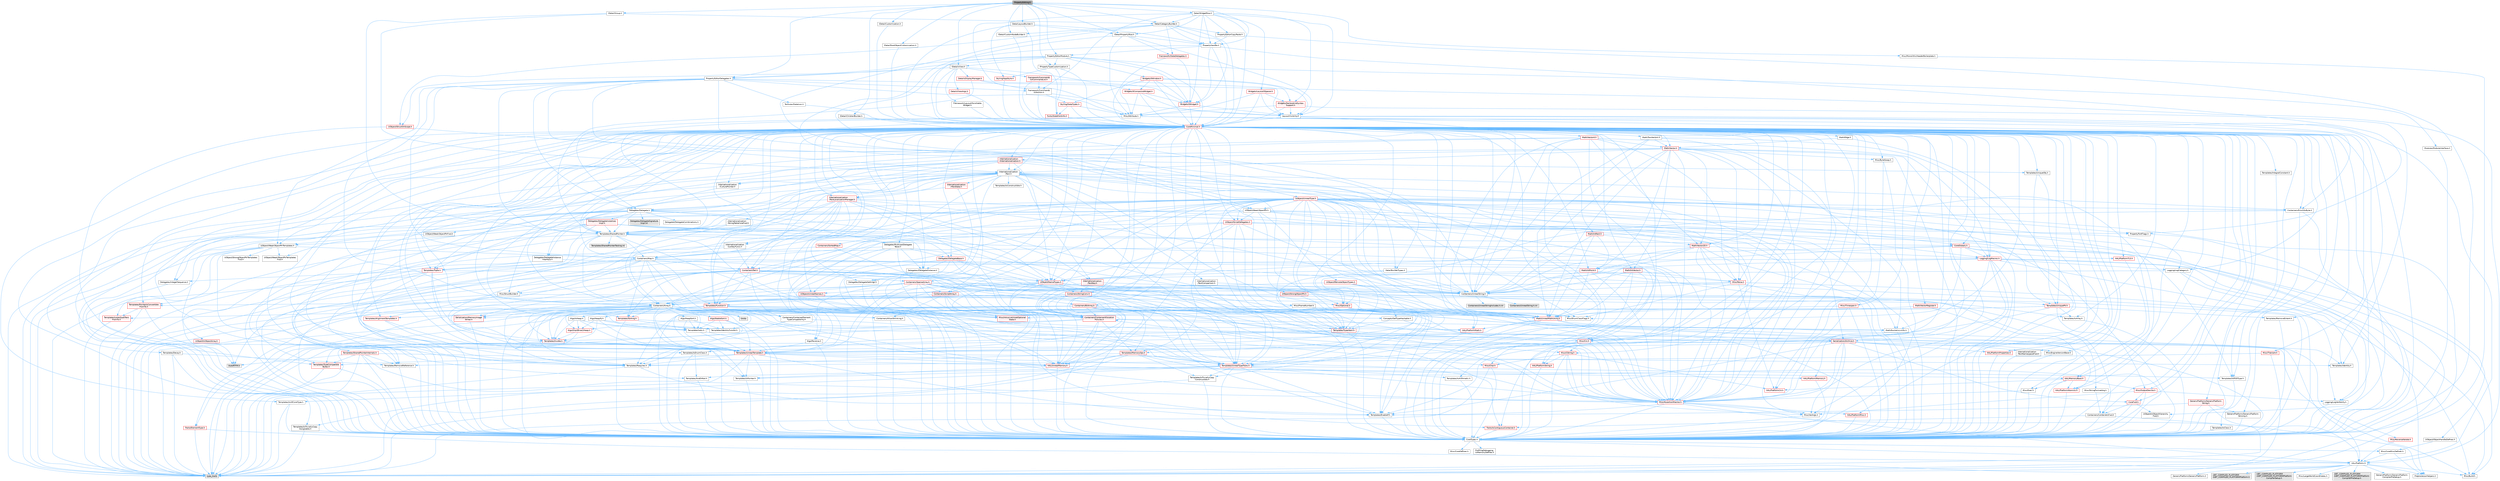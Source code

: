 digraph "PropertyEditing.h"
{
 // INTERACTIVE_SVG=YES
 // LATEX_PDF_SIZE
  bgcolor="transparent";
  edge [fontname=Helvetica,fontsize=10,labelfontname=Helvetica,labelfontsize=10];
  node [fontname=Helvetica,fontsize=10,shape=box,height=0.2,width=0.4];
  Node1 [id="Node000001",label="PropertyEditing.h",height=0.2,width=0.4,color="gray40", fillcolor="grey60", style="filled", fontcolor="black",tooltip=" "];
  Node1 -> Node2 [id="edge1_Node000001_Node000002",color="steelblue1",style="solid",tooltip=" "];
  Node2 [id="Node000002",label="Misc/MonolithicHeaderBoilerplate.h",height=0.2,width=0.4,color="grey40", fillcolor="white", style="filled",URL="$d5/d77/MonolithicHeaderBoilerplate_8h.html",tooltip=" "];
  Node2 -> Node3 [id="edge2_Node000002_Node000003",color="steelblue1",style="solid",tooltip=" "];
  Node3 [id="Node000003",label="CoreTypes.h",height=0.2,width=0.4,color="grey40", fillcolor="white", style="filled",URL="$dc/dec/CoreTypes_8h.html",tooltip=" "];
  Node3 -> Node4 [id="edge3_Node000003_Node000004",color="steelblue1",style="solid",tooltip=" "];
  Node4 [id="Node000004",label="HAL/Platform.h",height=0.2,width=0.4,color="grey40", fillcolor="white", style="filled",URL="$d9/dd0/Platform_8h.html",tooltip=" "];
  Node4 -> Node5 [id="edge4_Node000004_Node000005",color="steelblue1",style="solid",tooltip=" "];
  Node5 [id="Node000005",label="Misc/Build.h",height=0.2,width=0.4,color="grey40", fillcolor="white", style="filled",URL="$d3/dbb/Build_8h.html",tooltip=" "];
  Node4 -> Node6 [id="edge5_Node000004_Node000006",color="steelblue1",style="solid",tooltip=" "];
  Node6 [id="Node000006",label="Misc/LargeWorldCoordinates.h",height=0.2,width=0.4,color="grey40", fillcolor="white", style="filled",URL="$d2/dcb/LargeWorldCoordinates_8h.html",tooltip=" "];
  Node4 -> Node7 [id="edge6_Node000004_Node000007",color="steelblue1",style="solid",tooltip=" "];
  Node7 [id="Node000007",label="type_traits",height=0.2,width=0.4,color="grey60", fillcolor="#E0E0E0", style="filled",tooltip=" "];
  Node4 -> Node8 [id="edge7_Node000004_Node000008",color="steelblue1",style="solid",tooltip=" "];
  Node8 [id="Node000008",label="PreprocessorHelpers.h",height=0.2,width=0.4,color="grey40", fillcolor="white", style="filled",URL="$db/ddb/PreprocessorHelpers_8h.html",tooltip=" "];
  Node4 -> Node9 [id="edge8_Node000004_Node000009",color="steelblue1",style="solid",tooltip=" "];
  Node9 [id="Node000009",label="UBT_COMPILED_PLATFORM\l/UBT_COMPILED_PLATFORMPlatform\lCompilerPreSetup.h",height=0.2,width=0.4,color="grey60", fillcolor="#E0E0E0", style="filled",tooltip=" "];
  Node4 -> Node10 [id="edge9_Node000004_Node000010",color="steelblue1",style="solid",tooltip=" "];
  Node10 [id="Node000010",label="GenericPlatform/GenericPlatform\lCompilerPreSetup.h",height=0.2,width=0.4,color="grey40", fillcolor="white", style="filled",URL="$d9/dc8/GenericPlatformCompilerPreSetup_8h.html",tooltip=" "];
  Node4 -> Node11 [id="edge10_Node000004_Node000011",color="steelblue1",style="solid",tooltip=" "];
  Node11 [id="Node000011",label="GenericPlatform/GenericPlatform.h",height=0.2,width=0.4,color="grey40", fillcolor="white", style="filled",URL="$d6/d84/GenericPlatform_8h.html",tooltip=" "];
  Node4 -> Node12 [id="edge11_Node000004_Node000012",color="steelblue1",style="solid",tooltip=" "];
  Node12 [id="Node000012",label="UBT_COMPILED_PLATFORM\l/UBT_COMPILED_PLATFORMPlatform.h",height=0.2,width=0.4,color="grey60", fillcolor="#E0E0E0", style="filled",tooltip=" "];
  Node4 -> Node13 [id="edge12_Node000004_Node000013",color="steelblue1",style="solid",tooltip=" "];
  Node13 [id="Node000013",label="UBT_COMPILED_PLATFORM\l/UBT_COMPILED_PLATFORMPlatform\lCompilerSetup.h",height=0.2,width=0.4,color="grey60", fillcolor="#E0E0E0", style="filled",tooltip=" "];
  Node3 -> Node14 [id="edge13_Node000003_Node000014",color="steelblue1",style="solid",tooltip=" "];
  Node14 [id="Node000014",label="ProfilingDebugging\l/UMemoryDefines.h",height=0.2,width=0.4,color="grey40", fillcolor="white", style="filled",URL="$d2/da2/UMemoryDefines_8h.html",tooltip=" "];
  Node3 -> Node15 [id="edge14_Node000003_Node000015",color="steelblue1",style="solid",tooltip=" "];
  Node15 [id="Node000015",label="Misc/CoreMiscDefines.h",height=0.2,width=0.4,color="grey40", fillcolor="white", style="filled",URL="$da/d38/CoreMiscDefines_8h.html",tooltip=" "];
  Node15 -> Node4 [id="edge15_Node000015_Node000004",color="steelblue1",style="solid",tooltip=" "];
  Node15 -> Node8 [id="edge16_Node000015_Node000008",color="steelblue1",style="solid",tooltip=" "];
  Node3 -> Node16 [id="edge17_Node000003_Node000016",color="steelblue1",style="solid",tooltip=" "];
  Node16 [id="Node000016",label="Misc/CoreDefines.h",height=0.2,width=0.4,color="grey40", fillcolor="white", style="filled",URL="$d3/dd2/CoreDefines_8h.html",tooltip=" "];
  Node1 -> Node17 [id="edge18_Node000001_Node000017",color="steelblue1",style="solid",tooltip=" "];
  Node17 [id="Node000017",label="PropertyEditorDelegates.h",height=0.2,width=0.4,color="grey40", fillcolor="white", style="filled",URL="$db/dfa/PropertyEditorDelegates_8h.html",tooltip=" "];
  Node17 -> Node18 [id="edge19_Node000017_Node000018",color="steelblue1",style="solid",tooltip=" "];
  Node18 [id="Node000018",label="Containers/Array.h",height=0.2,width=0.4,color="grey40", fillcolor="white", style="filled",URL="$df/dd0/Array_8h.html",tooltip=" "];
  Node18 -> Node3 [id="edge20_Node000018_Node000003",color="steelblue1",style="solid",tooltip=" "];
  Node18 -> Node19 [id="edge21_Node000018_Node000019",color="steelblue1",style="solid",tooltip=" "];
  Node19 [id="Node000019",label="Misc/AssertionMacros.h",height=0.2,width=0.4,color="red", fillcolor="#FFF0F0", style="filled",URL="$d0/dfa/AssertionMacros_8h.html",tooltip=" "];
  Node19 -> Node3 [id="edge22_Node000019_Node000003",color="steelblue1",style="solid",tooltip=" "];
  Node19 -> Node4 [id="edge23_Node000019_Node000004",color="steelblue1",style="solid",tooltip=" "];
  Node19 -> Node20 [id="edge24_Node000019_Node000020",color="steelblue1",style="solid",tooltip=" "];
  Node20 [id="Node000020",label="HAL/PlatformMisc.h",height=0.2,width=0.4,color="red", fillcolor="#FFF0F0", style="filled",URL="$d0/df5/PlatformMisc_8h.html",tooltip=" "];
  Node20 -> Node3 [id="edge25_Node000020_Node000003",color="steelblue1",style="solid",tooltip=" "];
  Node19 -> Node8 [id="edge26_Node000019_Node000008",color="steelblue1",style="solid",tooltip=" "];
  Node19 -> Node56 [id="edge27_Node000019_Node000056",color="steelblue1",style="solid",tooltip=" "];
  Node56 [id="Node000056",label="Templates/EnableIf.h",height=0.2,width=0.4,color="grey40", fillcolor="white", style="filled",URL="$d7/d60/EnableIf_8h.html",tooltip=" "];
  Node56 -> Node3 [id="edge28_Node000056_Node000003",color="steelblue1",style="solid",tooltip=" "];
  Node19 -> Node62 [id="edge29_Node000019_Node000062",color="steelblue1",style="solid",tooltip=" "];
  Node62 [id="Node000062",label="Misc/VarArgs.h",height=0.2,width=0.4,color="grey40", fillcolor="white", style="filled",URL="$d5/d6f/VarArgs_8h.html",tooltip=" "];
  Node62 -> Node3 [id="edge30_Node000062_Node000003",color="steelblue1",style="solid",tooltip=" "];
  Node18 -> Node70 [id="edge31_Node000018_Node000070",color="steelblue1",style="solid",tooltip=" "];
  Node70 [id="Node000070",label="Misc/IntrusiveUnsetOptional\lState.h",height=0.2,width=0.4,color="red", fillcolor="#FFF0F0", style="filled",URL="$d2/d0a/IntrusiveUnsetOptionalState_8h.html",tooltip=" "];
  Node18 -> Node72 [id="edge32_Node000018_Node000072",color="steelblue1",style="solid",tooltip=" "];
  Node72 [id="Node000072",label="Misc/ReverseIterate.h",height=0.2,width=0.4,color="red", fillcolor="#FFF0F0", style="filled",URL="$db/de3/ReverseIterate_8h.html",tooltip=" "];
  Node72 -> Node4 [id="edge33_Node000072_Node000004",color="steelblue1",style="solid",tooltip=" "];
  Node18 -> Node74 [id="edge34_Node000018_Node000074",color="steelblue1",style="solid",tooltip=" "];
  Node74 [id="Node000074",label="HAL/UnrealMemory.h",height=0.2,width=0.4,color="red", fillcolor="#FFF0F0", style="filled",URL="$d9/d96/UnrealMemory_8h.html",tooltip=" "];
  Node74 -> Node3 [id="edge35_Node000074_Node000003",color="steelblue1",style="solid",tooltip=" "];
  Node74 -> Node78 [id="edge36_Node000074_Node000078",color="steelblue1",style="solid",tooltip=" "];
  Node78 [id="Node000078",label="HAL/MemoryBase.h",height=0.2,width=0.4,color="red", fillcolor="#FFF0F0", style="filled",URL="$d6/d9f/MemoryBase_8h.html",tooltip=" "];
  Node78 -> Node3 [id="edge37_Node000078_Node000003",color="steelblue1",style="solid",tooltip=" "];
  Node78 -> Node49 [id="edge38_Node000078_Node000049",color="steelblue1",style="solid",tooltip=" "];
  Node49 [id="Node000049",label="HAL/PlatformAtomics.h",height=0.2,width=0.4,color="red", fillcolor="#FFF0F0", style="filled",URL="$d3/d36/PlatformAtomics_8h.html",tooltip=" "];
  Node49 -> Node3 [id="edge39_Node000049_Node000003",color="steelblue1",style="solid",tooltip=" "];
  Node78 -> Node32 [id="edge40_Node000078_Node000032",color="steelblue1",style="solid",tooltip=" "];
  Node32 [id="Node000032",label="HAL/PlatformCrt.h",height=0.2,width=0.4,color="red", fillcolor="#FFF0F0", style="filled",URL="$d8/d75/PlatformCrt_8h.html",tooltip=" "];
  Node78 -> Node79 [id="edge41_Node000078_Node000079",color="steelblue1",style="solid",tooltip=" "];
  Node79 [id="Node000079",label="Misc/Exec.h",height=0.2,width=0.4,color="grey40", fillcolor="white", style="filled",URL="$de/ddb/Exec_8h.html",tooltip=" "];
  Node79 -> Node3 [id="edge42_Node000079_Node000003",color="steelblue1",style="solid",tooltip=" "];
  Node79 -> Node19 [id="edge43_Node000079_Node000019",color="steelblue1",style="solid",tooltip=" "];
  Node78 -> Node80 [id="edge44_Node000078_Node000080",color="steelblue1",style="solid",tooltip=" "];
  Node80 [id="Node000080",label="Misc/OutputDevice.h",height=0.2,width=0.4,color="red", fillcolor="#FFF0F0", style="filled",URL="$d7/d32/OutputDevice_8h.html",tooltip=" "];
  Node80 -> Node27 [id="edge45_Node000080_Node000027",color="steelblue1",style="solid",tooltip=" "];
  Node27 [id="Node000027",label="CoreFwd.h",height=0.2,width=0.4,color="red", fillcolor="#FFF0F0", style="filled",URL="$d1/d1e/CoreFwd_8h.html",tooltip=" "];
  Node27 -> Node3 [id="edge46_Node000027_Node000003",color="steelblue1",style="solid",tooltip=" "];
  Node27 -> Node28 [id="edge47_Node000027_Node000028",color="steelblue1",style="solid",tooltip=" "];
  Node28 [id="Node000028",label="Containers/ContainersFwd.h",height=0.2,width=0.4,color="grey40", fillcolor="white", style="filled",URL="$d4/d0a/ContainersFwd_8h.html",tooltip=" "];
  Node28 -> Node4 [id="edge48_Node000028_Node000004",color="steelblue1",style="solid",tooltip=" "];
  Node28 -> Node3 [id="edge49_Node000028_Node000003",color="steelblue1",style="solid",tooltip=" "];
  Node28 -> Node25 [id="edge50_Node000028_Node000025",color="steelblue1",style="solid",tooltip=" "];
  Node25 [id="Node000025",label="Traits/IsContiguousContainer.h",height=0.2,width=0.4,color="red", fillcolor="#FFF0F0", style="filled",URL="$d5/d3c/IsContiguousContainer_8h.html",tooltip=" "];
  Node25 -> Node3 [id="edge51_Node000025_Node000003",color="steelblue1",style="solid",tooltip=" "];
  Node27 -> Node30 [id="edge52_Node000027_Node000030",color="steelblue1",style="solid",tooltip=" "];
  Node30 [id="Node000030",label="UObject/UObjectHierarchy\lFwd.h",height=0.2,width=0.4,color="grey40", fillcolor="white", style="filled",URL="$d3/d13/UObjectHierarchyFwd_8h.html",tooltip=" "];
  Node80 -> Node3 [id="edge53_Node000080_Node000003",color="steelblue1",style="solid",tooltip=" "];
  Node80 -> Node81 [id="edge54_Node000080_Node000081",color="steelblue1",style="solid",tooltip=" "];
  Node81 [id="Node000081",label="Logging/LogVerbosity.h",height=0.2,width=0.4,color="grey40", fillcolor="white", style="filled",URL="$d2/d8f/LogVerbosity_8h.html",tooltip=" "];
  Node81 -> Node3 [id="edge55_Node000081_Node000003",color="steelblue1",style="solid",tooltip=" "];
  Node80 -> Node62 [id="edge56_Node000080_Node000062",color="steelblue1",style="solid",tooltip=" "];
  Node74 -> Node91 [id="edge57_Node000074_Node000091",color="steelblue1",style="solid",tooltip=" "];
  Node91 [id="Node000091",label="HAL/PlatformMemory.h",height=0.2,width=0.4,color="red", fillcolor="#FFF0F0", style="filled",URL="$de/d68/PlatformMemory_8h.html",tooltip=" "];
  Node91 -> Node3 [id="edge58_Node000091_Node000003",color="steelblue1",style="solid",tooltip=" "];
  Node74 -> Node94 [id="edge59_Node000074_Node000094",color="steelblue1",style="solid",tooltip=" "];
  Node94 [id="Node000094",label="Templates/IsPointer.h",height=0.2,width=0.4,color="grey40", fillcolor="white", style="filled",URL="$d7/d05/IsPointer_8h.html",tooltip=" "];
  Node94 -> Node3 [id="edge60_Node000094_Node000003",color="steelblue1",style="solid",tooltip=" "];
  Node18 -> Node95 [id="edge61_Node000018_Node000095",color="steelblue1",style="solid",tooltip=" "];
  Node95 [id="Node000095",label="Templates/UnrealTypeTraits.h",height=0.2,width=0.4,color="red", fillcolor="#FFF0F0", style="filled",URL="$d2/d2d/UnrealTypeTraits_8h.html",tooltip=" "];
  Node95 -> Node3 [id="edge62_Node000095_Node000003",color="steelblue1",style="solid",tooltip=" "];
  Node95 -> Node94 [id="edge63_Node000095_Node000094",color="steelblue1",style="solid",tooltip=" "];
  Node95 -> Node19 [id="edge64_Node000095_Node000019",color="steelblue1",style="solid",tooltip=" "];
  Node95 -> Node87 [id="edge65_Node000095_Node000087",color="steelblue1",style="solid",tooltip=" "];
  Node87 [id="Node000087",label="Templates/AndOrNot.h",height=0.2,width=0.4,color="grey40", fillcolor="white", style="filled",URL="$db/d0a/AndOrNot_8h.html",tooltip=" "];
  Node87 -> Node3 [id="edge66_Node000087_Node000003",color="steelblue1",style="solid",tooltip=" "];
  Node95 -> Node56 [id="edge67_Node000095_Node000056",color="steelblue1",style="solid",tooltip=" "];
  Node95 -> Node96 [id="edge68_Node000095_Node000096",color="steelblue1",style="solid",tooltip=" "];
  Node96 [id="Node000096",label="Templates/IsArithmetic.h",height=0.2,width=0.4,color="grey40", fillcolor="white", style="filled",URL="$d2/d5d/IsArithmetic_8h.html",tooltip=" "];
  Node96 -> Node3 [id="edge69_Node000096_Node000003",color="steelblue1",style="solid",tooltip=" "];
  Node95 -> Node98 [id="edge70_Node000095_Node000098",color="steelblue1",style="solid",tooltip=" "];
  Node98 [id="Node000098",label="Templates/IsPODType.h",height=0.2,width=0.4,color="grey40", fillcolor="white", style="filled",URL="$d7/db1/IsPODType_8h.html",tooltip=" "];
  Node98 -> Node3 [id="edge71_Node000098_Node000003",color="steelblue1",style="solid",tooltip=" "];
  Node95 -> Node99 [id="edge72_Node000095_Node000099",color="steelblue1",style="solid",tooltip=" "];
  Node99 [id="Node000099",label="Templates/IsUECoreType.h",height=0.2,width=0.4,color="grey40", fillcolor="white", style="filled",URL="$d1/db8/IsUECoreType_8h.html",tooltip=" "];
  Node99 -> Node3 [id="edge73_Node000099_Node000003",color="steelblue1",style="solid",tooltip=" "];
  Node99 -> Node7 [id="edge74_Node000099_Node000007",color="steelblue1",style="solid",tooltip=" "];
  Node95 -> Node88 [id="edge75_Node000095_Node000088",color="steelblue1",style="solid",tooltip=" "];
  Node88 [id="Node000088",label="Templates/IsTriviallyCopy\lConstructible.h",height=0.2,width=0.4,color="grey40", fillcolor="white", style="filled",URL="$d3/d78/IsTriviallyCopyConstructible_8h.html",tooltip=" "];
  Node88 -> Node3 [id="edge76_Node000088_Node000003",color="steelblue1",style="solid",tooltip=" "];
  Node88 -> Node7 [id="edge77_Node000088_Node000007",color="steelblue1",style="solid",tooltip=" "];
  Node18 -> Node100 [id="edge78_Node000018_Node000100",color="steelblue1",style="solid",tooltip=" "];
  Node100 [id="Node000100",label="Templates/UnrealTemplate.h",height=0.2,width=0.4,color="red", fillcolor="#FFF0F0", style="filled",URL="$d4/d24/UnrealTemplate_8h.html",tooltip=" "];
  Node100 -> Node3 [id="edge79_Node000100_Node000003",color="steelblue1",style="solid",tooltip=" "];
  Node100 -> Node94 [id="edge80_Node000100_Node000094",color="steelblue1",style="solid",tooltip=" "];
  Node100 -> Node74 [id="edge81_Node000100_Node000074",color="steelblue1",style="solid",tooltip=" "];
  Node100 -> Node95 [id="edge82_Node000100_Node000095",color="steelblue1",style="solid",tooltip=" "];
  Node100 -> Node103 [id="edge83_Node000100_Node000103",color="steelblue1",style="solid",tooltip=" "];
  Node103 [id="Node000103",label="Templates/RemoveReference.h",height=0.2,width=0.4,color="grey40", fillcolor="white", style="filled",URL="$da/dbe/RemoveReference_8h.html",tooltip=" "];
  Node103 -> Node3 [id="edge84_Node000103_Node000003",color="steelblue1",style="solid",tooltip=" "];
  Node100 -> Node64 [id="edge85_Node000100_Node000064",color="steelblue1",style="solid",tooltip=" "];
  Node64 [id="Node000064",label="Templates/Requires.h",height=0.2,width=0.4,color="grey40", fillcolor="white", style="filled",URL="$dc/d96/Requires_8h.html",tooltip=" "];
  Node64 -> Node56 [id="edge86_Node000064_Node000056",color="steelblue1",style="solid",tooltip=" "];
  Node64 -> Node7 [id="edge87_Node000064_Node000007",color="steelblue1",style="solid",tooltip=" "];
  Node100 -> Node104 [id="edge88_Node000100_Node000104",color="steelblue1",style="solid",tooltip=" "];
  Node104 [id="Node000104",label="Templates/TypeCompatible\lBytes.h",height=0.2,width=0.4,color="red", fillcolor="#FFF0F0", style="filled",URL="$df/d0a/TypeCompatibleBytes_8h.html",tooltip=" "];
  Node104 -> Node3 [id="edge89_Node000104_Node000003",color="steelblue1",style="solid",tooltip=" "];
  Node104 -> Node7 [id="edge90_Node000104_Node000007",color="steelblue1",style="solid",tooltip=" "];
  Node100 -> Node65 [id="edge91_Node000100_Node000065",color="steelblue1",style="solid",tooltip=" "];
  Node65 [id="Node000065",label="Templates/Identity.h",height=0.2,width=0.4,color="grey40", fillcolor="white", style="filled",URL="$d0/dd5/Identity_8h.html",tooltip=" "];
  Node100 -> Node25 [id="edge92_Node000100_Node000025",color="steelblue1",style="solid",tooltip=" "];
  Node100 -> Node7 [id="edge93_Node000100_Node000007",color="steelblue1",style="solid",tooltip=" "];
  Node18 -> Node106 [id="edge94_Node000018_Node000106",color="steelblue1",style="solid",tooltip=" "];
  Node106 [id="Node000106",label="Containers/AllowShrinking.h",height=0.2,width=0.4,color="grey40", fillcolor="white", style="filled",URL="$d7/d1a/AllowShrinking_8h.html",tooltip=" "];
  Node106 -> Node3 [id="edge95_Node000106_Node000003",color="steelblue1",style="solid",tooltip=" "];
  Node18 -> Node107 [id="edge96_Node000018_Node000107",color="steelblue1",style="solid",tooltip=" "];
  Node107 [id="Node000107",label="Containers/ContainerAllocation\lPolicies.h",height=0.2,width=0.4,color="red", fillcolor="#FFF0F0", style="filled",URL="$d7/dff/ContainerAllocationPolicies_8h.html",tooltip=" "];
  Node107 -> Node3 [id="edge97_Node000107_Node000003",color="steelblue1",style="solid",tooltip=" "];
  Node107 -> Node107 [id="edge98_Node000107_Node000107",color="steelblue1",style="solid",tooltip=" "];
  Node107 -> Node109 [id="edge99_Node000107_Node000109",color="steelblue1",style="solid",tooltip=" "];
  Node109 [id="Node000109",label="HAL/PlatformMath.h",height=0.2,width=0.4,color="red", fillcolor="#FFF0F0", style="filled",URL="$dc/d53/PlatformMath_8h.html",tooltip=" "];
  Node109 -> Node3 [id="edge100_Node000109_Node000003",color="steelblue1",style="solid",tooltip=" "];
  Node107 -> Node74 [id="edge101_Node000107_Node000074",color="steelblue1",style="solid",tooltip=" "];
  Node107 -> Node42 [id="edge102_Node000107_Node000042",color="steelblue1",style="solid",tooltip=" "];
  Node42 [id="Node000042",label="Math/NumericLimits.h",height=0.2,width=0.4,color="grey40", fillcolor="white", style="filled",URL="$df/d1b/NumericLimits_8h.html",tooltip=" "];
  Node42 -> Node3 [id="edge103_Node000042_Node000003",color="steelblue1",style="solid",tooltip=" "];
  Node107 -> Node19 [id="edge104_Node000107_Node000019",color="steelblue1",style="solid",tooltip=" "];
  Node107 -> Node118 [id="edge105_Node000107_Node000118",color="steelblue1",style="solid",tooltip=" "];
  Node118 [id="Node000118",label="Templates/MemoryOps.h",height=0.2,width=0.4,color="red", fillcolor="#FFF0F0", style="filled",URL="$db/dea/MemoryOps_8h.html",tooltip=" "];
  Node118 -> Node3 [id="edge106_Node000118_Node000003",color="steelblue1",style="solid",tooltip=" "];
  Node118 -> Node74 [id="edge107_Node000118_Node000074",color="steelblue1",style="solid",tooltip=" "];
  Node118 -> Node89 [id="edge108_Node000118_Node000089",color="steelblue1",style="solid",tooltip=" "];
  Node89 [id="Node000089",label="Templates/IsTriviallyCopy\lAssignable.h",height=0.2,width=0.4,color="grey40", fillcolor="white", style="filled",URL="$d2/df2/IsTriviallyCopyAssignable_8h.html",tooltip=" "];
  Node89 -> Node3 [id="edge109_Node000089_Node000003",color="steelblue1",style="solid",tooltip=" "];
  Node89 -> Node7 [id="edge110_Node000089_Node000007",color="steelblue1",style="solid",tooltip=" "];
  Node118 -> Node88 [id="edge111_Node000118_Node000088",color="steelblue1",style="solid",tooltip=" "];
  Node118 -> Node64 [id="edge112_Node000118_Node000064",color="steelblue1",style="solid",tooltip=" "];
  Node118 -> Node95 [id="edge113_Node000118_Node000095",color="steelblue1",style="solid",tooltip=" "];
  Node118 -> Node7 [id="edge114_Node000118_Node000007",color="steelblue1",style="solid",tooltip=" "];
  Node107 -> Node104 [id="edge115_Node000107_Node000104",color="steelblue1",style="solid",tooltip=" "];
  Node107 -> Node7 [id="edge116_Node000107_Node000007",color="steelblue1",style="solid",tooltip=" "];
  Node18 -> Node119 [id="edge117_Node000018_Node000119",color="steelblue1",style="solid",tooltip=" "];
  Node119 [id="Node000119",label="Containers/ContainerElement\lTypeCompatibility.h",height=0.2,width=0.4,color="grey40", fillcolor="white", style="filled",URL="$df/ddf/ContainerElementTypeCompatibility_8h.html",tooltip=" "];
  Node119 -> Node3 [id="edge118_Node000119_Node000003",color="steelblue1",style="solid",tooltip=" "];
  Node119 -> Node95 [id="edge119_Node000119_Node000095",color="steelblue1",style="solid",tooltip=" "];
  Node18 -> Node120 [id="edge120_Node000018_Node000120",color="steelblue1",style="solid",tooltip=" "];
  Node120 [id="Node000120",label="Serialization/Archive.h",height=0.2,width=0.4,color="red", fillcolor="#FFF0F0", style="filled",URL="$d7/d3b/Archive_8h.html",tooltip=" "];
  Node120 -> Node27 [id="edge121_Node000120_Node000027",color="steelblue1",style="solid",tooltip=" "];
  Node120 -> Node3 [id="edge122_Node000120_Node000003",color="steelblue1",style="solid",tooltip=" "];
  Node120 -> Node121 [id="edge123_Node000120_Node000121",color="steelblue1",style="solid",tooltip=" "];
  Node121 [id="Node000121",label="HAL/PlatformProperties.h",height=0.2,width=0.4,color="red", fillcolor="#FFF0F0", style="filled",URL="$d9/db0/PlatformProperties_8h.html",tooltip=" "];
  Node121 -> Node3 [id="edge124_Node000121_Node000003",color="steelblue1",style="solid",tooltip=" "];
  Node120 -> Node124 [id="edge125_Node000120_Node000124",color="steelblue1",style="solid",tooltip=" "];
  Node124 [id="Node000124",label="Internationalization\l/TextNamespaceFwd.h",height=0.2,width=0.4,color="grey40", fillcolor="white", style="filled",URL="$d8/d97/TextNamespaceFwd_8h.html",tooltip=" "];
  Node124 -> Node3 [id="edge126_Node000124_Node000003",color="steelblue1",style="solid",tooltip=" "];
  Node120 -> Node19 [id="edge127_Node000120_Node000019",color="steelblue1",style="solid",tooltip=" "];
  Node120 -> Node5 [id="edge128_Node000120_Node000005",color="steelblue1",style="solid",tooltip=" "];
  Node120 -> Node125 [id="edge129_Node000120_Node000125",color="steelblue1",style="solid",tooltip=" "];
  Node125 [id="Node000125",label="Misc/EngineVersionBase.h",height=0.2,width=0.4,color="grey40", fillcolor="white", style="filled",URL="$d5/d2b/EngineVersionBase_8h.html",tooltip=" "];
  Node125 -> Node3 [id="edge130_Node000125_Node000003",color="steelblue1",style="solid",tooltip=" "];
  Node120 -> Node62 [id="edge131_Node000120_Node000062",color="steelblue1",style="solid",tooltip=" "];
  Node120 -> Node56 [id="edge132_Node000120_Node000056",color="steelblue1",style="solid",tooltip=" "];
  Node120 -> Node128 [id="edge133_Node000120_Node000128",color="steelblue1",style="solid",tooltip=" "];
  Node128 [id="Node000128",label="Templates/IsEnumClass.h",height=0.2,width=0.4,color="grey40", fillcolor="white", style="filled",URL="$d7/d15/IsEnumClass_8h.html",tooltip=" "];
  Node128 -> Node3 [id="edge134_Node000128_Node000003",color="steelblue1",style="solid",tooltip=" "];
  Node128 -> Node87 [id="edge135_Node000128_Node000087",color="steelblue1",style="solid",tooltip=" "];
  Node120 -> Node100 [id="edge136_Node000120_Node000100",color="steelblue1",style="solid",tooltip=" "];
  Node18 -> Node130 [id="edge137_Node000018_Node000130",color="steelblue1",style="solid",tooltip=" "];
  Node130 [id="Node000130",label="Serialization/MemoryImage\lWriter.h",height=0.2,width=0.4,color="red", fillcolor="#FFF0F0", style="filled",URL="$d0/d08/MemoryImageWriter_8h.html",tooltip=" "];
  Node130 -> Node3 [id="edge138_Node000130_Node000003",color="steelblue1",style="solid",tooltip=" "];
  Node18 -> Node144 [id="edge139_Node000018_Node000144",color="steelblue1",style="solid",tooltip=" "];
  Node144 [id="Node000144",label="Algo/Heapify.h",height=0.2,width=0.4,color="grey40", fillcolor="white", style="filled",URL="$d0/d2a/Heapify_8h.html",tooltip=" "];
  Node144 -> Node145 [id="edge140_Node000144_Node000145",color="steelblue1",style="solid",tooltip=" "];
  Node145 [id="Node000145",label="Algo/Impl/BinaryHeap.h",height=0.2,width=0.4,color="red", fillcolor="#FFF0F0", style="filled",URL="$d7/da3/Algo_2Impl_2BinaryHeap_8h.html",tooltip=" "];
  Node145 -> Node146 [id="edge141_Node000145_Node000146",color="steelblue1",style="solid",tooltip=" "];
  Node146 [id="Node000146",label="Templates/Invoke.h",height=0.2,width=0.4,color="red", fillcolor="#FFF0F0", style="filled",URL="$d7/deb/Invoke_8h.html",tooltip=" "];
  Node146 -> Node3 [id="edge142_Node000146_Node000003",color="steelblue1",style="solid",tooltip=" "];
  Node146 -> Node100 [id="edge143_Node000146_Node000100",color="steelblue1",style="solid",tooltip=" "];
  Node146 -> Node7 [id="edge144_Node000146_Node000007",color="steelblue1",style="solid",tooltip=" "];
  Node145 -> Node7 [id="edge145_Node000145_Node000007",color="steelblue1",style="solid",tooltip=" "];
  Node144 -> Node150 [id="edge146_Node000144_Node000150",color="steelblue1",style="solid",tooltip=" "];
  Node150 [id="Node000150",label="Templates/IdentityFunctor.h",height=0.2,width=0.4,color="grey40", fillcolor="white", style="filled",URL="$d7/d2e/IdentityFunctor_8h.html",tooltip=" "];
  Node150 -> Node4 [id="edge147_Node000150_Node000004",color="steelblue1",style="solid",tooltip=" "];
  Node144 -> Node146 [id="edge148_Node000144_Node000146",color="steelblue1",style="solid",tooltip=" "];
  Node144 -> Node151 [id="edge149_Node000144_Node000151",color="steelblue1",style="solid",tooltip=" "];
  Node151 [id="Node000151",label="Templates/Less.h",height=0.2,width=0.4,color="grey40", fillcolor="white", style="filled",URL="$de/dc8/Less_8h.html",tooltip=" "];
  Node151 -> Node3 [id="edge150_Node000151_Node000003",color="steelblue1",style="solid",tooltip=" "];
  Node151 -> Node100 [id="edge151_Node000151_Node000100",color="steelblue1",style="solid",tooltip=" "];
  Node144 -> Node100 [id="edge152_Node000144_Node000100",color="steelblue1",style="solid",tooltip=" "];
  Node18 -> Node152 [id="edge153_Node000018_Node000152",color="steelblue1",style="solid",tooltip=" "];
  Node152 [id="Node000152",label="Algo/HeapSort.h",height=0.2,width=0.4,color="grey40", fillcolor="white", style="filled",URL="$d3/d92/HeapSort_8h.html",tooltip=" "];
  Node152 -> Node145 [id="edge154_Node000152_Node000145",color="steelblue1",style="solid",tooltip=" "];
  Node152 -> Node150 [id="edge155_Node000152_Node000150",color="steelblue1",style="solid",tooltip=" "];
  Node152 -> Node151 [id="edge156_Node000152_Node000151",color="steelblue1",style="solid",tooltip=" "];
  Node152 -> Node100 [id="edge157_Node000152_Node000100",color="steelblue1",style="solid",tooltip=" "];
  Node18 -> Node153 [id="edge158_Node000018_Node000153",color="steelblue1",style="solid",tooltip=" "];
  Node153 [id="Node000153",label="Algo/IsHeap.h",height=0.2,width=0.4,color="grey40", fillcolor="white", style="filled",URL="$de/d32/IsHeap_8h.html",tooltip=" "];
  Node153 -> Node145 [id="edge159_Node000153_Node000145",color="steelblue1",style="solid",tooltip=" "];
  Node153 -> Node150 [id="edge160_Node000153_Node000150",color="steelblue1",style="solid",tooltip=" "];
  Node153 -> Node146 [id="edge161_Node000153_Node000146",color="steelblue1",style="solid",tooltip=" "];
  Node153 -> Node151 [id="edge162_Node000153_Node000151",color="steelblue1",style="solid",tooltip=" "];
  Node153 -> Node100 [id="edge163_Node000153_Node000100",color="steelblue1",style="solid",tooltip=" "];
  Node18 -> Node145 [id="edge164_Node000018_Node000145",color="steelblue1",style="solid",tooltip=" "];
  Node18 -> Node154 [id="edge165_Node000018_Node000154",color="steelblue1",style="solid",tooltip=" "];
  Node154 [id="Node000154",label="Algo/StableSort.h",height=0.2,width=0.4,color="red", fillcolor="#FFF0F0", style="filled",URL="$d7/d3c/StableSort_8h.html",tooltip=" "];
  Node154 -> Node150 [id="edge166_Node000154_Node000150",color="steelblue1",style="solid",tooltip=" "];
  Node154 -> Node146 [id="edge167_Node000154_Node000146",color="steelblue1",style="solid",tooltip=" "];
  Node154 -> Node151 [id="edge168_Node000154_Node000151",color="steelblue1",style="solid",tooltip=" "];
  Node154 -> Node100 [id="edge169_Node000154_Node000100",color="steelblue1",style="solid",tooltip=" "];
  Node18 -> Node157 [id="edge170_Node000018_Node000157",color="steelblue1",style="solid",tooltip=" "];
  Node157 [id="Node000157",label="Concepts/GetTypeHashable.h",height=0.2,width=0.4,color="grey40", fillcolor="white", style="filled",URL="$d3/da2/GetTypeHashable_8h.html",tooltip=" "];
  Node157 -> Node3 [id="edge171_Node000157_Node000003",color="steelblue1",style="solid",tooltip=" "];
  Node157 -> Node135 [id="edge172_Node000157_Node000135",color="steelblue1",style="solid",tooltip=" "];
  Node135 [id="Node000135",label="Templates/TypeHash.h",height=0.2,width=0.4,color="red", fillcolor="#FFF0F0", style="filled",URL="$d1/d62/TypeHash_8h.html",tooltip=" "];
  Node135 -> Node3 [id="edge173_Node000135_Node000003",color="steelblue1",style="solid",tooltip=" "];
  Node135 -> Node64 [id="edge174_Node000135_Node000064",color="steelblue1",style="solid",tooltip=" "];
  Node135 -> Node136 [id="edge175_Node000135_Node000136",color="steelblue1",style="solid",tooltip=" "];
  Node136 [id="Node000136",label="Misc/Crc.h",height=0.2,width=0.4,color="red", fillcolor="#FFF0F0", style="filled",URL="$d4/dd2/Crc_8h.html",tooltip=" "];
  Node136 -> Node3 [id="edge176_Node000136_Node000003",color="steelblue1",style="solid",tooltip=" "];
  Node136 -> Node76 [id="edge177_Node000136_Node000076",color="steelblue1",style="solid",tooltip=" "];
  Node76 [id="Node000076",label="HAL/PlatformString.h",height=0.2,width=0.4,color="red", fillcolor="#FFF0F0", style="filled",URL="$db/db5/PlatformString_8h.html",tooltip=" "];
  Node76 -> Node3 [id="edge178_Node000076_Node000003",color="steelblue1",style="solid",tooltip=" "];
  Node136 -> Node19 [id="edge179_Node000136_Node000019",color="steelblue1",style="solid",tooltip=" "];
  Node136 -> Node137 [id="edge180_Node000136_Node000137",color="steelblue1",style="solid",tooltip=" "];
  Node137 [id="Node000137",label="Misc/CString.h",height=0.2,width=0.4,color="red", fillcolor="#FFF0F0", style="filled",URL="$d2/d49/CString_8h.html",tooltip=" "];
  Node137 -> Node3 [id="edge181_Node000137_Node000003",color="steelblue1",style="solid",tooltip=" "];
  Node137 -> Node32 [id="edge182_Node000137_Node000032",color="steelblue1",style="solid",tooltip=" "];
  Node137 -> Node76 [id="edge183_Node000137_Node000076",color="steelblue1",style="solid",tooltip=" "];
  Node137 -> Node19 [id="edge184_Node000137_Node000019",color="steelblue1",style="solid",tooltip=" "];
  Node137 -> Node138 [id="edge185_Node000137_Node000138",color="steelblue1",style="solid",tooltip=" "];
  Node138 [id="Node000138",label="Misc/Char.h",height=0.2,width=0.4,color="red", fillcolor="#FFF0F0", style="filled",URL="$d0/d58/Char_8h.html",tooltip=" "];
  Node138 -> Node3 [id="edge186_Node000138_Node000003",color="steelblue1",style="solid",tooltip=" "];
  Node138 -> Node7 [id="edge187_Node000138_Node000007",color="steelblue1",style="solid",tooltip=" "];
  Node137 -> Node62 [id="edge188_Node000137_Node000062",color="steelblue1",style="solid",tooltip=" "];
  Node136 -> Node138 [id="edge189_Node000136_Node000138",color="steelblue1",style="solid",tooltip=" "];
  Node136 -> Node95 [id="edge190_Node000136_Node000095",color="steelblue1",style="solid",tooltip=" "];
  Node135 -> Node7 [id="edge191_Node000135_Node000007",color="steelblue1",style="solid",tooltip=" "];
  Node18 -> Node150 [id="edge192_Node000018_Node000150",color="steelblue1",style="solid",tooltip=" "];
  Node18 -> Node146 [id="edge193_Node000018_Node000146",color="steelblue1",style="solid",tooltip=" "];
  Node18 -> Node151 [id="edge194_Node000018_Node000151",color="steelblue1",style="solid",tooltip=" "];
  Node18 -> Node158 [id="edge195_Node000018_Node000158",color="steelblue1",style="solid",tooltip=" "];
  Node158 [id="Node000158",label="Templates/LosesQualifiers\lFromTo.h",height=0.2,width=0.4,color="red", fillcolor="#FFF0F0", style="filled",URL="$d2/db3/LosesQualifiersFromTo_8h.html",tooltip=" "];
  Node158 -> Node7 [id="edge196_Node000158_Node000007",color="steelblue1",style="solid",tooltip=" "];
  Node18 -> Node64 [id="edge197_Node000018_Node000064",color="steelblue1",style="solid",tooltip=" "];
  Node18 -> Node159 [id="edge198_Node000018_Node000159",color="steelblue1",style="solid",tooltip=" "];
  Node159 [id="Node000159",label="Templates/Sorting.h",height=0.2,width=0.4,color="red", fillcolor="#FFF0F0", style="filled",URL="$d3/d9e/Sorting_8h.html",tooltip=" "];
  Node159 -> Node3 [id="edge199_Node000159_Node000003",color="steelblue1",style="solid",tooltip=" "];
  Node159 -> Node109 [id="edge200_Node000159_Node000109",color="steelblue1",style="solid",tooltip=" "];
  Node159 -> Node151 [id="edge201_Node000159_Node000151",color="steelblue1",style="solid",tooltip=" "];
  Node18 -> Node163 [id="edge202_Node000018_Node000163",color="steelblue1",style="solid",tooltip=" "];
  Node163 [id="Node000163",label="Templates/AlignmentTemplates.h",height=0.2,width=0.4,color="red", fillcolor="#FFF0F0", style="filled",URL="$dd/d32/AlignmentTemplates_8h.html",tooltip=" "];
  Node163 -> Node3 [id="edge203_Node000163_Node000003",color="steelblue1",style="solid",tooltip=" "];
  Node163 -> Node94 [id="edge204_Node000163_Node000094",color="steelblue1",style="solid",tooltip=" "];
  Node18 -> Node23 [id="edge205_Node000018_Node000023",color="steelblue1",style="solid",tooltip=" "];
  Node23 [id="Node000023",label="Traits/ElementType.h",height=0.2,width=0.4,color="red", fillcolor="#FFF0F0", style="filled",URL="$d5/d4f/ElementType_8h.html",tooltip=" "];
  Node23 -> Node4 [id="edge206_Node000023_Node000004",color="steelblue1",style="solid",tooltip=" "];
  Node23 -> Node7 [id="edge207_Node000023_Node000007",color="steelblue1",style="solid",tooltip=" "];
  Node18 -> Node115 [id="edge208_Node000018_Node000115",color="steelblue1",style="solid",tooltip=" "];
  Node115 [id="Node000115",label="limits",height=0.2,width=0.4,color="grey60", fillcolor="#E0E0E0", style="filled",tooltip=" "];
  Node18 -> Node7 [id="edge209_Node000018_Node000007",color="steelblue1",style="solid",tooltip=" "];
  Node17 -> Node164 [id="edge210_Node000017_Node000164",color="steelblue1",style="solid",tooltip=" "];
  Node164 [id="Node000164",label="Containers/Map.h",height=0.2,width=0.4,color="grey40", fillcolor="white", style="filled",URL="$df/d79/Map_8h.html",tooltip=" "];
  Node164 -> Node3 [id="edge211_Node000164_Node000003",color="steelblue1",style="solid",tooltip=" "];
  Node164 -> Node165 [id="edge212_Node000164_Node000165",color="steelblue1",style="solid",tooltip=" "];
  Node165 [id="Node000165",label="Algo/Reverse.h",height=0.2,width=0.4,color="grey40", fillcolor="white", style="filled",URL="$d5/d93/Reverse_8h.html",tooltip=" "];
  Node165 -> Node3 [id="edge213_Node000165_Node000003",color="steelblue1",style="solid",tooltip=" "];
  Node165 -> Node100 [id="edge214_Node000165_Node000100",color="steelblue1",style="solid",tooltip=" "];
  Node164 -> Node119 [id="edge215_Node000164_Node000119",color="steelblue1",style="solid",tooltip=" "];
  Node164 -> Node166 [id="edge216_Node000164_Node000166",color="steelblue1",style="solid",tooltip=" "];
  Node166 [id="Node000166",label="Containers/Set.h",height=0.2,width=0.4,color="red", fillcolor="#FFF0F0", style="filled",URL="$d4/d45/Set_8h.html",tooltip=" "];
  Node166 -> Node107 [id="edge217_Node000166_Node000107",color="steelblue1",style="solid",tooltip=" "];
  Node166 -> Node119 [id="edge218_Node000166_Node000119",color="steelblue1",style="solid",tooltip=" "];
  Node166 -> Node168 [id="edge219_Node000166_Node000168",color="steelblue1",style="solid",tooltip=" "];
  Node168 [id="Node000168",label="Containers/SparseArray.h",height=0.2,width=0.4,color="red", fillcolor="#FFF0F0", style="filled",URL="$d5/dbf/SparseArray_8h.html",tooltip=" "];
  Node168 -> Node3 [id="edge220_Node000168_Node000003",color="steelblue1",style="solid",tooltip=" "];
  Node168 -> Node19 [id="edge221_Node000168_Node000019",color="steelblue1",style="solid",tooltip=" "];
  Node168 -> Node74 [id="edge222_Node000168_Node000074",color="steelblue1",style="solid",tooltip=" "];
  Node168 -> Node95 [id="edge223_Node000168_Node000095",color="steelblue1",style="solid",tooltip=" "];
  Node168 -> Node100 [id="edge224_Node000168_Node000100",color="steelblue1",style="solid",tooltip=" "];
  Node168 -> Node107 [id="edge225_Node000168_Node000107",color="steelblue1",style="solid",tooltip=" "];
  Node168 -> Node151 [id="edge226_Node000168_Node000151",color="steelblue1",style="solid",tooltip=" "];
  Node168 -> Node18 [id="edge227_Node000168_Node000018",color="steelblue1",style="solid",tooltip=" "];
  Node168 -> Node162 [id="edge228_Node000168_Node000162",color="steelblue1",style="solid",tooltip=" "];
  Node162 [id="Node000162",label="Math/UnrealMathUtility.h",height=0.2,width=0.4,color="red", fillcolor="#FFF0F0", style="filled",URL="$db/db8/UnrealMathUtility_8h.html",tooltip=" "];
  Node162 -> Node3 [id="edge229_Node000162_Node000003",color="steelblue1",style="solid",tooltip=" "];
  Node162 -> Node19 [id="edge230_Node000162_Node000019",color="steelblue1",style="solid",tooltip=" "];
  Node162 -> Node109 [id="edge231_Node000162_Node000109",color="steelblue1",style="solid",tooltip=" "];
  Node162 -> Node65 [id="edge232_Node000162_Node000065",color="steelblue1",style="solid",tooltip=" "];
  Node162 -> Node64 [id="edge233_Node000162_Node000064",color="steelblue1",style="solid",tooltip=" "];
  Node168 -> Node169 [id="edge234_Node000168_Node000169",color="steelblue1",style="solid",tooltip=" "];
  Node169 [id="Node000169",label="Containers/ScriptArray.h",height=0.2,width=0.4,color="red", fillcolor="#FFF0F0", style="filled",URL="$dc/daf/ScriptArray_8h.html",tooltip=" "];
  Node169 -> Node3 [id="edge235_Node000169_Node000003",color="steelblue1",style="solid",tooltip=" "];
  Node169 -> Node19 [id="edge236_Node000169_Node000019",color="steelblue1",style="solid",tooltip=" "];
  Node169 -> Node74 [id="edge237_Node000169_Node000074",color="steelblue1",style="solid",tooltip=" "];
  Node169 -> Node106 [id="edge238_Node000169_Node000106",color="steelblue1",style="solid",tooltip=" "];
  Node169 -> Node107 [id="edge239_Node000169_Node000107",color="steelblue1",style="solid",tooltip=" "];
  Node169 -> Node18 [id="edge240_Node000169_Node000018",color="steelblue1",style="solid",tooltip=" "];
  Node168 -> Node170 [id="edge241_Node000168_Node000170",color="steelblue1",style="solid",tooltip=" "];
  Node170 [id="Node000170",label="Containers/BitArray.h",height=0.2,width=0.4,color="red", fillcolor="#FFF0F0", style="filled",URL="$d1/de4/BitArray_8h.html",tooltip=" "];
  Node170 -> Node107 [id="edge242_Node000170_Node000107",color="steelblue1",style="solid",tooltip=" "];
  Node170 -> Node3 [id="edge243_Node000170_Node000003",color="steelblue1",style="solid",tooltip=" "];
  Node170 -> Node49 [id="edge244_Node000170_Node000049",color="steelblue1",style="solid",tooltip=" "];
  Node170 -> Node74 [id="edge245_Node000170_Node000074",color="steelblue1",style="solid",tooltip=" "];
  Node170 -> Node162 [id="edge246_Node000170_Node000162",color="steelblue1",style="solid",tooltip=" "];
  Node170 -> Node19 [id="edge247_Node000170_Node000019",color="steelblue1",style="solid",tooltip=" "];
  Node170 -> Node44 [id="edge248_Node000170_Node000044",color="steelblue1",style="solid",tooltip=" "];
  Node44 [id="Node000044",label="Misc/EnumClassFlags.h",height=0.2,width=0.4,color="grey40", fillcolor="white", style="filled",URL="$d8/de7/EnumClassFlags_8h.html",tooltip=" "];
  Node170 -> Node120 [id="edge249_Node000170_Node000120",color="steelblue1",style="solid",tooltip=" "];
  Node170 -> Node130 [id="edge250_Node000170_Node000130",color="steelblue1",style="solid",tooltip=" "];
  Node170 -> Node56 [id="edge251_Node000170_Node000056",color="steelblue1",style="solid",tooltip=" "];
  Node170 -> Node146 [id="edge252_Node000170_Node000146",color="steelblue1",style="solid",tooltip=" "];
  Node170 -> Node100 [id="edge253_Node000170_Node000100",color="steelblue1",style="solid",tooltip=" "];
  Node170 -> Node95 [id="edge254_Node000170_Node000095",color="steelblue1",style="solid",tooltip=" "];
  Node168 -> Node130 [id="edge255_Node000168_Node000130",color="steelblue1",style="solid",tooltip=" "];
  Node168 -> Node187 [id="edge256_Node000168_Node000187",color="steelblue1",style="solid",tooltip=" "];
  Node187 [id="Node000187",label="Containers/UnrealString.h",height=0.2,width=0.4,color="grey40", fillcolor="white", style="filled",URL="$d5/dba/UnrealString_8h.html",tooltip=" "];
  Node187 -> Node188 [id="edge257_Node000187_Node000188",color="steelblue1",style="solid",tooltip=" "];
  Node188 [id="Node000188",label="Containers/UnrealStringIncludes.h.inl",height=0.2,width=0.4,color="grey60", fillcolor="#E0E0E0", style="filled",tooltip=" "];
  Node187 -> Node189 [id="edge258_Node000187_Node000189",color="steelblue1",style="solid",tooltip=" "];
  Node189 [id="Node000189",label="Containers/UnrealString.h.inl",height=0.2,width=0.4,color="grey60", fillcolor="#E0E0E0", style="filled",tooltip=" "];
  Node187 -> Node190 [id="edge259_Node000187_Node000190",color="steelblue1",style="solid",tooltip=" "];
  Node190 [id="Node000190",label="Misc/StringFormatArg.h",height=0.2,width=0.4,color="grey40", fillcolor="white", style="filled",URL="$d2/d16/StringFormatArg_8h.html",tooltip=" "];
  Node190 -> Node28 [id="edge260_Node000190_Node000028",color="steelblue1",style="solid",tooltip=" "];
  Node168 -> Node70 [id="edge261_Node000168_Node000070",color="steelblue1",style="solid",tooltip=" "];
  Node166 -> Node28 [id="edge262_Node000166_Node000028",color="steelblue1",style="solid",tooltip=" "];
  Node166 -> Node162 [id="edge263_Node000166_Node000162",color="steelblue1",style="solid",tooltip=" "];
  Node166 -> Node19 [id="edge264_Node000166_Node000019",color="steelblue1",style="solid",tooltip=" "];
  Node166 -> Node191 [id="edge265_Node000166_Node000191",color="steelblue1",style="solid",tooltip=" "];
  Node191 [id="Node000191",label="Misc/StructBuilder.h",height=0.2,width=0.4,color="grey40", fillcolor="white", style="filled",URL="$d9/db3/StructBuilder_8h.html",tooltip=" "];
  Node191 -> Node3 [id="edge266_Node000191_Node000003",color="steelblue1",style="solid",tooltip=" "];
  Node191 -> Node162 [id="edge267_Node000191_Node000162",color="steelblue1",style="solid",tooltip=" "];
  Node191 -> Node163 [id="edge268_Node000191_Node000163",color="steelblue1",style="solid",tooltip=" "];
  Node166 -> Node130 [id="edge269_Node000166_Node000130",color="steelblue1",style="solid",tooltip=" "];
  Node166 -> Node192 [id="edge270_Node000166_Node000192",color="steelblue1",style="solid",tooltip=" "];
  Node192 [id="Node000192",label="Templates/Function.h",height=0.2,width=0.4,color="red", fillcolor="#FFF0F0", style="filled",URL="$df/df5/Function_8h.html",tooltip=" "];
  Node192 -> Node3 [id="edge271_Node000192_Node000003",color="steelblue1",style="solid",tooltip=" "];
  Node192 -> Node19 [id="edge272_Node000192_Node000019",color="steelblue1",style="solid",tooltip=" "];
  Node192 -> Node70 [id="edge273_Node000192_Node000070",color="steelblue1",style="solid",tooltip=" "];
  Node192 -> Node74 [id="edge274_Node000192_Node000074",color="steelblue1",style="solid",tooltip=" "];
  Node192 -> Node95 [id="edge275_Node000192_Node000095",color="steelblue1",style="solid",tooltip=" "];
  Node192 -> Node146 [id="edge276_Node000192_Node000146",color="steelblue1",style="solid",tooltip=" "];
  Node192 -> Node100 [id="edge277_Node000192_Node000100",color="steelblue1",style="solid",tooltip=" "];
  Node192 -> Node64 [id="edge278_Node000192_Node000064",color="steelblue1",style="solid",tooltip=" "];
  Node192 -> Node162 [id="edge279_Node000192_Node000162",color="steelblue1",style="solid",tooltip=" "];
  Node192 -> Node7 [id="edge280_Node000192_Node000007",color="steelblue1",style="solid",tooltip=" "];
  Node166 -> Node159 [id="edge281_Node000166_Node000159",color="steelblue1",style="solid",tooltip=" "];
  Node166 -> Node135 [id="edge282_Node000166_Node000135",color="steelblue1",style="solid",tooltip=" "];
  Node166 -> Node100 [id="edge283_Node000166_Node000100",color="steelblue1",style="solid",tooltip=" "];
  Node166 -> Node7 [id="edge284_Node000166_Node000007",color="steelblue1",style="solid",tooltip=" "];
  Node164 -> Node187 [id="edge285_Node000164_Node000187",color="steelblue1",style="solid",tooltip=" "];
  Node164 -> Node19 [id="edge286_Node000164_Node000019",color="steelblue1",style="solid",tooltip=" "];
  Node164 -> Node191 [id="edge287_Node000164_Node000191",color="steelblue1",style="solid",tooltip=" "];
  Node164 -> Node192 [id="edge288_Node000164_Node000192",color="steelblue1",style="solid",tooltip=" "];
  Node164 -> Node159 [id="edge289_Node000164_Node000159",color="steelblue1",style="solid",tooltip=" "];
  Node164 -> Node195 [id="edge290_Node000164_Node000195",color="steelblue1",style="solid",tooltip=" "];
  Node195 [id="Node000195",label="Templates/Tuple.h",height=0.2,width=0.4,color="red", fillcolor="#FFF0F0", style="filled",URL="$d2/d4f/Tuple_8h.html",tooltip=" "];
  Node195 -> Node3 [id="edge291_Node000195_Node000003",color="steelblue1",style="solid",tooltip=" "];
  Node195 -> Node100 [id="edge292_Node000195_Node000100",color="steelblue1",style="solid",tooltip=" "];
  Node195 -> Node196 [id="edge293_Node000195_Node000196",color="steelblue1",style="solid",tooltip=" "];
  Node196 [id="Node000196",label="Delegates/IntegerSequence.h",height=0.2,width=0.4,color="grey40", fillcolor="white", style="filled",URL="$d2/dcc/IntegerSequence_8h.html",tooltip=" "];
  Node196 -> Node3 [id="edge294_Node000196_Node000003",color="steelblue1",style="solid",tooltip=" "];
  Node195 -> Node146 [id="edge295_Node000195_Node000146",color="steelblue1",style="solid",tooltip=" "];
  Node195 -> Node64 [id="edge296_Node000195_Node000064",color="steelblue1",style="solid",tooltip=" "];
  Node195 -> Node135 [id="edge297_Node000195_Node000135",color="steelblue1",style="solid",tooltip=" "];
  Node195 -> Node7 [id="edge298_Node000195_Node000007",color="steelblue1",style="solid",tooltip=" "];
  Node164 -> Node100 [id="edge299_Node000164_Node000100",color="steelblue1",style="solid",tooltip=" "];
  Node164 -> Node95 [id="edge300_Node000164_Node000095",color="steelblue1",style="solid",tooltip=" "];
  Node164 -> Node7 [id="edge301_Node000164_Node000007",color="steelblue1",style="solid",tooltip=" "];
  Node17 -> Node187 [id="edge302_Node000017_Node000187",color="steelblue1",style="solid",tooltip=" "];
  Node17 -> Node198 [id="edge303_Node000017_Node000198",color="steelblue1",style="solid",tooltip=" "];
  Node198 [id="Node000198",label="Delegates/Delegate.h",height=0.2,width=0.4,color="grey40", fillcolor="white", style="filled",URL="$d4/d80/Delegate_8h.html",tooltip=" "];
  Node198 -> Node3 [id="edge304_Node000198_Node000003",color="steelblue1",style="solid",tooltip=" "];
  Node198 -> Node19 [id="edge305_Node000198_Node000019",color="steelblue1",style="solid",tooltip=" "];
  Node198 -> Node199 [id="edge306_Node000198_Node000199",color="steelblue1",style="solid",tooltip=" "];
  Node199 [id="Node000199",label="UObject/NameTypes.h",height=0.2,width=0.4,color="red", fillcolor="#FFF0F0", style="filled",URL="$d6/d35/NameTypes_8h.html",tooltip=" "];
  Node199 -> Node3 [id="edge307_Node000199_Node000003",color="steelblue1",style="solid",tooltip=" "];
  Node199 -> Node19 [id="edge308_Node000199_Node000019",color="steelblue1",style="solid",tooltip=" "];
  Node199 -> Node74 [id="edge309_Node000199_Node000074",color="steelblue1",style="solid",tooltip=" "];
  Node199 -> Node95 [id="edge310_Node000199_Node000095",color="steelblue1",style="solid",tooltip=" "];
  Node199 -> Node100 [id="edge311_Node000199_Node000100",color="steelblue1",style="solid",tooltip=" "];
  Node199 -> Node187 [id="edge312_Node000199_Node000187",color="steelblue1",style="solid",tooltip=" "];
  Node199 -> Node203 [id="edge313_Node000199_Node000203",color="steelblue1",style="solid",tooltip=" "];
  Node203 [id="Node000203",label="Containers/StringConv.h",height=0.2,width=0.4,color="red", fillcolor="#FFF0F0", style="filled",URL="$d3/ddf/StringConv_8h.html",tooltip=" "];
  Node203 -> Node3 [id="edge314_Node000203_Node000003",color="steelblue1",style="solid",tooltip=" "];
  Node203 -> Node19 [id="edge315_Node000203_Node000019",color="steelblue1",style="solid",tooltip=" "];
  Node203 -> Node107 [id="edge316_Node000203_Node000107",color="steelblue1",style="solid",tooltip=" "];
  Node203 -> Node18 [id="edge317_Node000203_Node000018",color="steelblue1",style="solid",tooltip=" "];
  Node203 -> Node137 [id="edge318_Node000203_Node000137",color="steelblue1",style="solid",tooltip=" "];
  Node203 -> Node184 [id="edge319_Node000203_Node000184",color="steelblue1",style="solid",tooltip=" "];
  Node184 [id="Node000184",label="Templates/IsArray.h",height=0.2,width=0.4,color="grey40", fillcolor="white", style="filled",URL="$d8/d8d/IsArray_8h.html",tooltip=" "];
  Node184 -> Node3 [id="edge320_Node000184_Node000003",color="steelblue1",style="solid",tooltip=" "];
  Node203 -> Node100 [id="edge321_Node000203_Node000100",color="steelblue1",style="solid",tooltip=" "];
  Node203 -> Node95 [id="edge322_Node000203_Node000095",color="steelblue1",style="solid",tooltip=" "];
  Node203 -> Node23 [id="edge323_Node000203_Node000023",color="steelblue1",style="solid",tooltip=" "];
  Node203 -> Node25 [id="edge324_Node000203_Node000025",color="steelblue1",style="solid",tooltip=" "];
  Node203 -> Node7 [id="edge325_Node000203_Node000007",color="steelblue1",style="solid",tooltip=" "];
  Node199 -> Node204 [id="edge326_Node000199_Node000204",color="steelblue1",style="solid",tooltip=" "];
  Node204 [id="Node000204",label="UObject/UnrealNames.h",height=0.2,width=0.4,color="red", fillcolor="#FFF0F0", style="filled",URL="$d8/db1/UnrealNames_8h.html",tooltip=" "];
  Node204 -> Node3 [id="edge327_Node000204_Node000003",color="steelblue1",style="solid",tooltip=" "];
  Node199 -> Node70 [id="edge328_Node000199_Node000070",color="steelblue1",style="solid",tooltip=" "];
  Node198 -> Node212 [id="edge329_Node000198_Node000212",color="steelblue1",style="solid",tooltip=" "];
  Node212 [id="Node000212",label="Templates/SharedPointer.h",height=0.2,width=0.4,color="grey40", fillcolor="white", style="filled",URL="$d2/d17/SharedPointer_8h.html",tooltip=" "];
  Node212 -> Node3 [id="edge330_Node000212_Node000003",color="steelblue1",style="solid",tooltip=" "];
  Node212 -> Node70 [id="edge331_Node000212_Node000070",color="steelblue1",style="solid",tooltip=" "];
  Node212 -> Node213 [id="edge332_Node000212_Node000213",color="steelblue1",style="solid",tooltip=" "];
  Node213 [id="Node000213",label="Templates/PointerIsConvertible\lFromTo.h",height=0.2,width=0.4,color="red", fillcolor="#FFF0F0", style="filled",URL="$d6/d65/PointerIsConvertibleFromTo_8h.html",tooltip=" "];
  Node213 -> Node3 [id="edge333_Node000213_Node000003",color="steelblue1",style="solid",tooltip=" "];
  Node213 -> Node158 [id="edge334_Node000213_Node000158",color="steelblue1",style="solid",tooltip=" "];
  Node213 -> Node7 [id="edge335_Node000213_Node000007",color="steelblue1",style="solid",tooltip=" "];
  Node212 -> Node19 [id="edge336_Node000212_Node000019",color="steelblue1",style="solid",tooltip=" "];
  Node212 -> Node74 [id="edge337_Node000212_Node000074",color="steelblue1",style="solid",tooltip=" "];
  Node212 -> Node18 [id="edge338_Node000212_Node000018",color="steelblue1",style="solid",tooltip=" "];
  Node212 -> Node164 [id="edge339_Node000212_Node000164",color="steelblue1",style="solid",tooltip=" "];
  Node212 -> Node214 [id="edge340_Node000212_Node000214",color="steelblue1",style="solid",tooltip=" "];
  Node214 [id="Node000214",label="CoreGlobals.h",height=0.2,width=0.4,color="red", fillcolor="#FFF0F0", style="filled",URL="$d5/d8c/CoreGlobals_8h.html",tooltip=" "];
  Node214 -> Node187 [id="edge341_Node000214_Node000187",color="steelblue1",style="solid",tooltip=" "];
  Node214 -> Node3 [id="edge342_Node000214_Node000003",color="steelblue1",style="solid",tooltip=" "];
  Node214 -> Node215 [id="edge343_Node000214_Node000215",color="steelblue1",style="solid",tooltip=" "];
  Node215 [id="Node000215",label="HAL/PlatformTLS.h",height=0.2,width=0.4,color="red", fillcolor="#FFF0F0", style="filled",URL="$d0/def/PlatformTLS_8h.html",tooltip=" "];
  Node215 -> Node3 [id="edge344_Node000215_Node000003",color="steelblue1",style="solid",tooltip=" "];
  Node214 -> Node218 [id="edge345_Node000214_Node000218",color="steelblue1",style="solid",tooltip=" "];
  Node218 [id="Node000218",label="Logging/LogMacros.h",height=0.2,width=0.4,color="red", fillcolor="#FFF0F0", style="filled",URL="$d0/d16/LogMacros_8h.html",tooltip=" "];
  Node218 -> Node187 [id="edge346_Node000218_Node000187",color="steelblue1",style="solid",tooltip=" "];
  Node218 -> Node3 [id="edge347_Node000218_Node000003",color="steelblue1",style="solid",tooltip=" "];
  Node218 -> Node8 [id="edge348_Node000218_Node000008",color="steelblue1",style="solid",tooltip=" "];
  Node218 -> Node219 [id="edge349_Node000218_Node000219",color="steelblue1",style="solid",tooltip=" "];
  Node219 [id="Node000219",label="Logging/LogCategory.h",height=0.2,width=0.4,color="grey40", fillcolor="white", style="filled",URL="$d9/d36/LogCategory_8h.html",tooltip=" "];
  Node219 -> Node3 [id="edge350_Node000219_Node000003",color="steelblue1",style="solid",tooltip=" "];
  Node219 -> Node81 [id="edge351_Node000219_Node000081",color="steelblue1",style="solid",tooltip=" "];
  Node219 -> Node199 [id="edge352_Node000219_Node000199",color="steelblue1",style="solid",tooltip=" "];
  Node218 -> Node81 [id="edge353_Node000218_Node000081",color="steelblue1",style="solid",tooltip=" "];
  Node218 -> Node19 [id="edge354_Node000218_Node000019",color="steelblue1",style="solid",tooltip=" "];
  Node218 -> Node5 [id="edge355_Node000218_Node000005",color="steelblue1",style="solid",tooltip=" "];
  Node218 -> Node62 [id="edge356_Node000218_Node000062",color="steelblue1",style="solid",tooltip=" "];
  Node218 -> Node56 [id="edge357_Node000218_Node000056",color="steelblue1",style="solid",tooltip=" "];
  Node218 -> Node7 [id="edge358_Node000218_Node000007",color="steelblue1",style="solid",tooltip=" "];
  Node214 -> Node5 [id="edge359_Node000214_Node000005",color="steelblue1",style="solid",tooltip=" "];
  Node214 -> Node44 [id="edge360_Node000214_Node000044",color="steelblue1",style="solid",tooltip=" "];
  Node214 -> Node80 [id="edge361_Node000214_Node000080",color="steelblue1",style="solid",tooltip=" "];
  Node214 -> Node199 [id="edge362_Node000214_Node000199",color="steelblue1",style="solid",tooltip=" "];
  Node212 -> Node222 [id="edge363_Node000212_Node000222",color="steelblue1",style="solid",tooltip=" "];
  Node222 [id="Node000222",label="Templates/SharedPointerInternals.h",height=0.2,width=0.4,color="red", fillcolor="#FFF0F0", style="filled",URL="$de/d3a/SharedPointerInternals_8h.html",tooltip=" "];
  Node222 -> Node3 [id="edge364_Node000222_Node000003",color="steelblue1",style="solid",tooltip=" "];
  Node222 -> Node74 [id="edge365_Node000222_Node000074",color="steelblue1",style="solid",tooltip=" "];
  Node222 -> Node19 [id="edge366_Node000222_Node000019",color="steelblue1",style="solid",tooltip=" "];
  Node222 -> Node103 [id="edge367_Node000222_Node000103",color="steelblue1",style="solid",tooltip=" "];
  Node222 -> Node104 [id="edge368_Node000222_Node000104",color="steelblue1",style="solid",tooltip=" "];
  Node222 -> Node224 [id="edge369_Node000222_Node000224",color="steelblue1",style="solid",tooltip=" "];
  Node224 [id="Node000224",label="AutoRTFM.h",height=0.2,width=0.4,color="grey60", fillcolor="#E0E0E0", style="filled",tooltip=" "];
  Node222 -> Node7 [id="edge370_Node000222_Node000007",color="steelblue1",style="solid",tooltip=" "];
  Node212 -> Node225 [id="edge371_Node000212_Node000225",color="steelblue1",style="solid",tooltip=" "];
  Node225 [id="Node000225",label="Templates/SharedPointerTesting.inl",height=0.2,width=0.4,color="grey60", fillcolor="#E0E0E0", style="filled",tooltip=" "];
  Node198 -> Node226 [id="edge372_Node000198_Node000226",color="steelblue1",style="solid",tooltip=" "];
  Node226 [id="Node000226",label="UObject/WeakObjectPtrTemplates.h",height=0.2,width=0.4,color="grey40", fillcolor="white", style="filled",URL="$d8/d3b/WeakObjectPtrTemplates_8h.html",tooltip=" "];
  Node226 -> Node3 [id="edge373_Node000226_Node000003",color="steelblue1",style="solid",tooltip=" "];
  Node226 -> Node158 [id="edge374_Node000226_Node000158",color="steelblue1",style="solid",tooltip=" "];
  Node226 -> Node64 [id="edge375_Node000226_Node000064",color="steelblue1",style="solid",tooltip=" "];
  Node226 -> Node164 [id="edge376_Node000226_Node000164",color="steelblue1",style="solid",tooltip=" "];
  Node226 -> Node227 [id="edge377_Node000226_Node000227",color="steelblue1",style="solid",tooltip=" "];
  Node227 [id="Node000227",label="UObject/WeakObjectPtrTemplates\lFwd.h",height=0.2,width=0.4,color="grey40", fillcolor="white", style="filled",URL="$db/deb/WeakObjectPtrTemplatesFwd_8h.html",tooltip=" "];
  Node226 -> Node228 [id="edge378_Node000226_Node000228",color="steelblue1",style="solid",tooltip=" "];
  Node228 [id="Node000228",label="UObject/StrongObjectPtrTemplates\lFwd.h",height=0.2,width=0.4,color="grey40", fillcolor="white", style="filled",URL="$df/d90/StrongObjectPtrTemplatesFwd_8h.html",tooltip=" "];
  Node226 -> Node7 [id="edge379_Node000226_Node000007",color="steelblue1",style="solid",tooltip=" "];
  Node198 -> Node229 [id="edge380_Node000198_Node000229",color="steelblue1",style="solid",tooltip=" "];
  Node229 [id="Node000229",label="Delegates/MulticastDelegate\lBase.h",height=0.2,width=0.4,color="grey40", fillcolor="white", style="filled",URL="$db/d16/MulticastDelegateBase_8h.html",tooltip=" "];
  Node229 -> Node224 [id="edge381_Node000229_Node000224",color="steelblue1",style="solid",tooltip=" "];
  Node229 -> Node3 [id="edge382_Node000229_Node000003",color="steelblue1",style="solid",tooltip=" "];
  Node229 -> Node107 [id="edge383_Node000229_Node000107",color="steelblue1",style="solid",tooltip=" "];
  Node229 -> Node18 [id="edge384_Node000229_Node000018",color="steelblue1",style="solid",tooltip=" "];
  Node229 -> Node162 [id="edge385_Node000229_Node000162",color="steelblue1",style="solid",tooltip=" "];
  Node229 -> Node230 [id="edge386_Node000229_Node000230",color="steelblue1",style="solid",tooltip=" "];
  Node230 [id="Node000230",label="Delegates/IDelegateInstance.h",height=0.2,width=0.4,color="grey40", fillcolor="white", style="filled",URL="$d2/d10/IDelegateInstance_8h.html",tooltip=" "];
  Node230 -> Node3 [id="edge387_Node000230_Node000003",color="steelblue1",style="solid",tooltip=" "];
  Node230 -> Node135 [id="edge388_Node000230_Node000135",color="steelblue1",style="solid",tooltip=" "];
  Node230 -> Node199 [id="edge389_Node000230_Node000199",color="steelblue1",style="solid",tooltip=" "];
  Node230 -> Node231 [id="edge390_Node000230_Node000231",color="steelblue1",style="solid",tooltip=" "];
  Node231 [id="Node000231",label="Delegates/DelegateSettings.h",height=0.2,width=0.4,color="grey40", fillcolor="white", style="filled",URL="$d0/d97/DelegateSettings_8h.html",tooltip=" "];
  Node231 -> Node3 [id="edge391_Node000231_Node000003",color="steelblue1",style="solid",tooltip=" "];
  Node229 -> Node232 [id="edge392_Node000229_Node000232",color="steelblue1",style="solid",tooltip=" "];
  Node232 [id="Node000232",label="Delegates/DelegateBase.h",height=0.2,width=0.4,color="red", fillcolor="#FFF0F0", style="filled",URL="$da/d67/DelegateBase_8h.html",tooltip=" "];
  Node232 -> Node3 [id="edge393_Node000232_Node000003",color="steelblue1",style="solid",tooltip=" "];
  Node232 -> Node107 [id="edge394_Node000232_Node000107",color="steelblue1",style="solid",tooltip=" "];
  Node232 -> Node162 [id="edge395_Node000232_Node000162",color="steelblue1",style="solid",tooltip=" "];
  Node232 -> Node199 [id="edge396_Node000232_Node000199",color="steelblue1",style="solid",tooltip=" "];
  Node232 -> Node231 [id="edge397_Node000232_Node000231",color="steelblue1",style="solid",tooltip=" "];
  Node232 -> Node230 [id="edge398_Node000232_Node000230",color="steelblue1",style="solid",tooltip=" "];
  Node198 -> Node196 [id="edge399_Node000198_Node000196",color="steelblue1",style="solid",tooltip=" "];
  Node198 -> Node224 [id="edge400_Node000198_Node000224",color="steelblue1",style="solid",tooltip=" "];
  Node198 -> Node240 [id="edge401_Node000198_Node000240",color="steelblue1",style="solid",tooltip=" "];
  Node240 [id="Node000240",label="Delegates/DelegateInstance\lInterface.h",height=0.2,width=0.4,color="grey40", fillcolor="white", style="filled",URL="$de/d82/DelegateInstanceInterface_8h.html",tooltip=" "];
  Node240 -> Node19 [id="edge402_Node000240_Node000019",color="steelblue1",style="solid",tooltip=" "];
  Node240 -> Node104 [id="edge403_Node000240_Node000104",color="steelblue1",style="solid",tooltip=" "];
  Node240 -> Node195 [id="edge404_Node000240_Node000195",color="steelblue1",style="solid",tooltip=" "];
  Node198 -> Node241 [id="edge405_Node000198_Node000241",color="steelblue1",style="solid",tooltip=" "];
  Node241 [id="Node000241",label="Delegates/DelegateInstances\lImpl.h",height=0.2,width=0.4,color="red", fillcolor="#FFF0F0", style="filled",URL="$d5/dc6/DelegateInstancesImpl_8h.html",tooltip=" "];
  Node241 -> Node3 [id="edge406_Node000241_Node000003",color="steelblue1",style="solid",tooltip=" "];
  Node241 -> Node240 [id="edge407_Node000241_Node000240",color="steelblue1",style="solid",tooltip=" "];
  Node241 -> Node230 [id="edge408_Node000241_Node000230",color="steelblue1",style="solid",tooltip=" "];
  Node241 -> Node232 [id="edge409_Node000241_Node000232",color="steelblue1",style="solid",tooltip=" "];
  Node241 -> Node19 [id="edge410_Node000241_Node000019",color="steelblue1",style="solid",tooltip=" "];
  Node241 -> Node103 [id="edge411_Node000241_Node000103",color="steelblue1",style="solid",tooltip=" "];
  Node241 -> Node212 [id="edge412_Node000241_Node000212",color="steelblue1",style="solid",tooltip=" "];
  Node241 -> Node195 [id="edge413_Node000241_Node000195",color="steelblue1",style="solid",tooltip=" "];
  Node241 -> Node95 [id="edge414_Node000241_Node000095",color="steelblue1",style="solid",tooltip=" "];
  Node241 -> Node199 [id="edge415_Node000241_Node000199",color="steelblue1",style="solid",tooltip=" "];
  Node241 -> Node226 [id="edge416_Node000241_Node000226",color="steelblue1",style="solid",tooltip=" "];
  Node198 -> Node242 [id="edge417_Node000198_Node000242",color="steelblue1",style="solid",tooltip=" "];
  Node242 [id="Node000242",label="Delegates/DelegateSignature\lImpl.inl",height=0.2,width=0.4,color="grey60", fillcolor="#E0E0E0", style="filled",tooltip=" "];
  Node198 -> Node243 [id="edge418_Node000198_Node000243",color="steelblue1",style="solid",tooltip=" "];
  Node243 [id="Node000243",label="Delegates/DelegateCombinations.h",height=0.2,width=0.4,color="grey40", fillcolor="white", style="filled",URL="$d3/d23/DelegateCombinations_8h.html",tooltip=" "];
  Node17 -> Node244 [id="edge419_Node000017_Node000244",color="steelblue1",style="solid",tooltip=" "];
  Node244 [id="Node000244",label="Framework/Commands\l/UIAction.h",height=0.2,width=0.4,color="grey40", fillcolor="white", style="filled",URL="$d3/d13/UIAction_8h.html",tooltip=" "];
  Node244 -> Node245 [id="edge420_Node000244_Node000245",color="steelblue1",style="solid",tooltip=" "];
  Node245 [id="Node000245",label="CoreMinimal.h",height=0.2,width=0.4,color="red", fillcolor="#FFF0F0", style="filled",URL="$d7/d67/CoreMinimal_8h.html",tooltip=" "];
  Node245 -> Node3 [id="edge421_Node000245_Node000003",color="steelblue1",style="solid",tooltip=" "];
  Node245 -> Node27 [id="edge422_Node000245_Node000027",color="steelblue1",style="solid",tooltip=" "];
  Node245 -> Node30 [id="edge423_Node000245_Node000030",color="steelblue1",style="solid",tooltip=" "];
  Node245 -> Node28 [id="edge424_Node000245_Node000028",color="steelblue1",style="solid",tooltip=" "];
  Node245 -> Node62 [id="edge425_Node000245_Node000062",color="steelblue1",style="solid",tooltip=" "];
  Node245 -> Node81 [id="edge426_Node000245_Node000081",color="steelblue1",style="solid",tooltip=" "];
  Node245 -> Node80 [id="edge427_Node000245_Node000080",color="steelblue1",style="solid",tooltip=" "];
  Node245 -> Node32 [id="edge428_Node000245_Node000032",color="steelblue1",style="solid",tooltip=" "];
  Node245 -> Node20 [id="edge429_Node000245_Node000020",color="steelblue1",style="solid",tooltip=" "];
  Node245 -> Node19 [id="edge430_Node000245_Node000019",color="steelblue1",style="solid",tooltip=" "];
  Node245 -> Node94 [id="edge431_Node000245_Node000094",color="steelblue1",style="solid",tooltip=" "];
  Node245 -> Node91 [id="edge432_Node000245_Node000091",color="steelblue1",style="solid",tooltip=" "];
  Node245 -> Node49 [id="edge433_Node000245_Node000049",color="steelblue1",style="solid",tooltip=" "];
  Node245 -> Node79 [id="edge434_Node000245_Node000079",color="steelblue1",style="solid",tooltip=" "];
  Node245 -> Node78 [id="edge435_Node000245_Node000078",color="steelblue1",style="solid",tooltip=" "];
  Node245 -> Node74 [id="edge436_Node000245_Node000074",color="steelblue1",style="solid",tooltip=" "];
  Node245 -> Node96 [id="edge437_Node000245_Node000096",color="steelblue1",style="solid",tooltip=" "];
  Node245 -> Node87 [id="edge438_Node000245_Node000087",color="steelblue1",style="solid",tooltip=" "];
  Node245 -> Node98 [id="edge439_Node000245_Node000098",color="steelblue1",style="solid",tooltip=" "];
  Node245 -> Node99 [id="edge440_Node000245_Node000099",color="steelblue1",style="solid",tooltip=" "];
  Node245 -> Node88 [id="edge441_Node000245_Node000088",color="steelblue1",style="solid",tooltip=" "];
  Node245 -> Node95 [id="edge442_Node000245_Node000095",color="steelblue1",style="solid",tooltip=" "];
  Node245 -> Node56 [id="edge443_Node000245_Node000056",color="steelblue1",style="solid",tooltip=" "];
  Node245 -> Node103 [id="edge444_Node000245_Node000103",color="steelblue1",style="solid",tooltip=" "];
  Node245 -> Node246 [id="edge445_Node000245_Node000246",color="steelblue1",style="solid",tooltip=" "];
  Node246 [id="Node000246",label="Templates/IntegralConstant.h",height=0.2,width=0.4,color="grey40", fillcolor="white", style="filled",URL="$db/d1b/IntegralConstant_8h.html",tooltip=" "];
  Node246 -> Node3 [id="edge446_Node000246_Node000003",color="steelblue1",style="solid",tooltip=" "];
  Node245 -> Node247 [id="edge447_Node000245_Node000247",color="steelblue1",style="solid",tooltip=" "];
  Node247 [id="Node000247",label="Templates/IsClass.h",height=0.2,width=0.4,color="grey40", fillcolor="white", style="filled",URL="$db/dcb/IsClass_8h.html",tooltip=" "];
  Node247 -> Node3 [id="edge448_Node000247_Node000003",color="steelblue1",style="solid",tooltip=" "];
  Node245 -> Node104 [id="edge449_Node000245_Node000104",color="steelblue1",style="solid",tooltip=" "];
  Node245 -> Node25 [id="edge450_Node000245_Node000025",color="steelblue1",style="solid",tooltip=" "];
  Node245 -> Node100 [id="edge451_Node000245_Node000100",color="steelblue1",style="solid",tooltip=" "];
  Node245 -> Node42 [id="edge452_Node000245_Node000042",color="steelblue1",style="solid",tooltip=" "];
  Node245 -> Node109 [id="edge453_Node000245_Node000109",color="steelblue1",style="solid",tooltip=" "];
  Node245 -> Node89 [id="edge454_Node000245_Node000089",color="steelblue1",style="solid",tooltip=" "];
  Node245 -> Node118 [id="edge455_Node000245_Node000118",color="steelblue1",style="solid",tooltip=" "];
  Node245 -> Node107 [id="edge456_Node000245_Node000107",color="steelblue1",style="solid",tooltip=" "];
  Node245 -> Node128 [id="edge457_Node000245_Node000128",color="steelblue1",style="solid",tooltip=" "];
  Node245 -> Node121 [id="edge458_Node000245_Node000121",color="steelblue1",style="solid",tooltip=" "];
  Node245 -> Node125 [id="edge459_Node000245_Node000125",color="steelblue1",style="solid",tooltip=" "];
  Node245 -> Node124 [id="edge460_Node000245_Node000124",color="steelblue1",style="solid",tooltip=" "];
  Node245 -> Node120 [id="edge461_Node000245_Node000120",color="steelblue1",style="solid",tooltip=" "];
  Node245 -> Node151 [id="edge462_Node000245_Node000151",color="steelblue1",style="solid",tooltip=" "];
  Node245 -> Node159 [id="edge463_Node000245_Node000159",color="steelblue1",style="solid",tooltip=" "];
  Node245 -> Node138 [id="edge464_Node000245_Node000138",color="steelblue1",style="solid",tooltip=" "];
  Node245 -> Node248 [id="edge465_Node000245_Node000248",color="steelblue1",style="solid",tooltip=" "];
  Node248 [id="Node000248",label="GenericPlatform/GenericPlatform\lStricmp.h",height=0.2,width=0.4,color="grey40", fillcolor="white", style="filled",URL="$d2/d86/GenericPlatformStricmp_8h.html",tooltip=" "];
  Node248 -> Node3 [id="edge466_Node000248_Node000003",color="steelblue1",style="solid",tooltip=" "];
  Node245 -> Node249 [id="edge467_Node000245_Node000249",color="steelblue1",style="solid",tooltip=" "];
  Node249 [id="Node000249",label="GenericPlatform/GenericPlatform\lString.h",height=0.2,width=0.4,color="red", fillcolor="#FFF0F0", style="filled",URL="$dd/d20/GenericPlatformString_8h.html",tooltip=" "];
  Node249 -> Node3 [id="edge468_Node000249_Node000003",color="steelblue1",style="solid",tooltip=" "];
  Node249 -> Node248 [id="edge469_Node000249_Node000248",color="steelblue1",style="solid",tooltip=" "];
  Node249 -> Node56 [id="edge470_Node000249_Node000056",color="steelblue1",style="solid",tooltip=" "];
  Node249 -> Node7 [id="edge471_Node000249_Node000007",color="steelblue1",style="solid",tooltip=" "];
  Node245 -> Node76 [id="edge472_Node000245_Node000076",color="steelblue1",style="solid",tooltip=" "];
  Node245 -> Node137 [id="edge473_Node000245_Node000137",color="steelblue1",style="solid",tooltip=" "];
  Node245 -> Node136 [id="edge474_Node000245_Node000136",color="steelblue1",style="solid",tooltip=" "];
  Node245 -> Node162 [id="edge475_Node000245_Node000162",color="steelblue1",style="solid",tooltip=" "];
  Node245 -> Node187 [id="edge476_Node000245_Node000187",color="steelblue1",style="solid",tooltip=" "];
  Node245 -> Node18 [id="edge477_Node000245_Node000018",color="steelblue1",style="solid",tooltip=" "];
  Node245 -> Node250 [id="edge478_Node000245_Node000250",color="steelblue1",style="solid",tooltip=" "];
  Node250 [id="Node000250",label="Misc/FrameNumber.h",height=0.2,width=0.4,color="grey40", fillcolor="white", style="filled",URL="$dd/dbd/FrameNumber_8h.html",tooltip=" "];
  Node250 -> Node3 [id="edge479_Node000250_Node000003",color="steelblue1",style="solid",tooltip=" "];
  Node250 -> Node42 [id="edge480_Node000250_Node000042",color="steelblue1",style="solid",tooltip=" "];
  Node250 -> Node162 [id="edge481_Node000250_Node000162",color="steelblue1",style="solid",tooltip=" "];
  Node250 -> Node56 [id="edge482_Node000250_Node000056",color="steelblue1",style="solid",tooltip=" "];
  Node250 -> Node95 [id="edge483_Node000250_Node000095",color="steelblue1",style="solid",tooltip=" "];
  Node245 -> Node251 [id="edge484_Node000245_Node000251",color="steelblue1",style="solid",tooltip=" "];
  Node251 [id="Node000251",label="Misc/Timespan.h",height=0.2,width=0.4,color="red", fillcolor="#FFF0F0", style="filled",URL="$da/dd9/Timespan_8h.html",tooltip=" "];
  Node251 -> Node3 [id="edge485_Node000251_Node000003",color="steelblue1",style="solid",tooltip=" "];
  Node251 -> Node162 [id="edge486_Node000251_Node000162",color="steelblue1",style="solid",tooltip=" "];
  Node251 -> Node19 [id="edge487_Node000251_Node000019",color="steelblue1",style="solid",tooltip=" "];
  Node245 -> Node203 [id="edge488_Node000245_Node000203",color="steelblue1",style="solid",tooltip=" "];
  Node245 -> Node204 [id="edge489_Node000245_Node000204",color="steelblue1",style="solid",tooltip=" "];
  Node245 -> Node199 [id="edge490_Node000245_Node000199",color="steelblue1",style="solid",tooltip=" "];
  Node245 -> Node253 [id="edge491_Node000245_Node000253",color="steelblue1",style="solid",tooltip=" "];
  Node253 [id="Node000253",label="Misc/Parse.h",height=0.2,width=0.4,color="red", fillcolor="#FFF0F0", style="filled",URL="$dc/d71/Parse_8h.html",tooltip=" "];
  Node253 -> Node187 [id="edge492_Node000253_Node000187",color="steelblue1",style="solid",tooltip=" "];
  Node253 -> Node3 [id="edge493_Node000253_Node000003",color="steelblue1",style="solid",tooltip=" "];
  Node253 -> Node32 [id="edge494_Node000253_Node000032",color="steelblue1",style="solid",tooltip=" "];
  Node253 -> Node5 [id="edge495_Node000253_Node000005",color="steelblue1",style="solid",tooltip=" "];
  Node253 -> Node44 [id="edge496_Node000253_Node000044",color="steelblue1",style="solid",tooltip=" "];
  Node253 -> Node192 [id="edge497_Node000253_Node000192",color="steelblue1",style="solid",tooltip=" "];
  Node245 -> Node163 [id="edge498_Node000245_Node000163",color="steelblue1",style="solid",tooltip=" "];
  Node245 -> Node191 [id="edge499_Node000245_Node000191",color="steelblue1",style="solid",tooltip=" "];
  Node245 -> Node111 [id="edge500_Node000245_Node000111",color="steelblue1",style="solid",tooltip=" "];
  Node111 [id="Node000111",label="Templates/Decay.h",height=0.2,width=0.4,color="grey40", fillcolor="white", style="filled",URL="$dd/d0f/Decay_8h.html",tooltip=" "];
  Node111 -> Node3 [id="edge501_Node000111_Node000003",color="steelblue1",style="solid",tooltip=" "];
  Node111 -> Node103 [id="edge502_Node000111_Node000103",color="steelblue1",style="solid",tooltip=" "];
  Node111 -> Node7 [id="edge503_Node000111_Node000007",color="steelblue1",style="solid",tooltip=" "];
  Node245 -> Node213 [id="edge504_Node000245_Node000213",color="steelblue1",style="solid",tooltip=" "];
  Node245 -> Node146 [id="edge505_Node000245_Node000146",color="steelblue1",style="solid",tooltip=" "];
  Node245 -> Node192 [id="edge506_Node000245_Node000192",color="steelblue1",style="solid",tooltip=" "];
  Node245 -> Node135 [id="edge507_Node000245_Node000135",color="steelblue1",style="solid",tooltip=" "];
  Node245 -> Node169 [id="edge508_Node000245_Node000169",color="steelblue1",style="solid",tooltip=" "];
  Node245 -> Node170 [id="edge509_Node000245_Node000170",color="steelblue1",style="solid",tooltip=" "];
  Node245 -> Node168 [id="edge510_Node000245_Node000168",color="steelblue1",style="solid",tooltip=" "];
  Node245 -> Node166 [id="edge511_Node000245_Node000166",color="steelblue1",style="solid",tooltip=" "];
  Node245 -> Node165 [id="edge512_Node000245_Node000165",color="steelblue1",style="solid",tooltip=" "];
  Node245 -> Node164 [id="edge513_Node000245_Node000164",color="steelblue1",style="solid",tooltip=" "];
  Node245 -> Node254 [id="edge514_Node000245_Node000254",color="steelblue1",style="solid",tooltip=" "];
  Node254 [id="Node000254",label="Math/IntPoint.h",height=0.2,width=0.4,color="red", fillcolor="#FFF0F0", style="filled",URL="$d3/df7/IntPoint_8h.html",tooltip=" "];
  Node254 -> Node3 [id="edge515_Node000254_Node000003",color="steelblue1",style="solid",tooltip=" "];
  Node254 -> Node19 [id="edge516_Node000254_Node000019",color="steelblue1",style="solid",tooltip=" "];
  Node254 -> Node253 [id="edge517_Node000254_Node000253",color="steelblue1",style="solid",tooltip=" "];
  Node254 -> Node162 [id="edge518_Node000254_Node000162",color="steelblue1",style="solid",tooltip=" "];
  Node254 -> Node187 [id="edge519_Node000254_Node000187",color="steelblue1",style="solid",tooltip=" "];
  Node254 -> Node135 [id="edge520_Node000254_Node000135",color="steelblue1",style="solid",tooltip=" "];
  Node245 -> Node256 [id="edge521_Node000245_Node000256",color="steelblue1",style="solid",tooltip=" "];
  Node256 [id="Node000256",label="Math/IntVector.h",height=0.2,width=0.4,color="red", fillcolor="#FFF0F0", style="filled",URL="$d7/d44/IntVector_8h.html",tooltip=" "];
  Node256 -> Node3 [id="edge522_Node000256_Node000003",color="steelblue1",style="solid",tooltip=" "];
  Node256 -> Node136 [id="edge523_Node000256_Node000136",color="steelblue1",style="solid",tooltip=" "];
  Node256 -> Node253 [id="edge524_Node000256_Node000253",color="steelblue1",style="solid",tooltip=" "];
  Node256 -> Node162 [id="edge525_Node000256_Node000162",color="steelblue1",style="solid",tooltip=" "];
  Node256 -> Node187 [id="edge526_Node000256_Node000187",color="steelblue1",style="solid",tooltip=" "];
  Node245 -> Node219 [id="edge527_Node000245_Node000219",color="steelblue1",style="solid",tooltip=" "];
  Node245 -> Node218 [id="edge528_Node000245_Node000218",color="steelblue1",style="solid",tooltip=" "];
  Node245 -> Node257 [id="edge529_Node000245_Node000257",color="steelblue1",style="solid",tooltip=" "];
  Node257 [id="Node000257",label="Math/Vector2D.h",height=0.2,width=0.4,color="red", fillcolor="#FFF0F0", style="filled",URL="$d3/db0/Vector2D_8h.html",tooltip=" "];
  Node257 -> Node3 [id="edge530_Node000257_Node000003",color="steelblue1",style="solid",tooltip=" "];
  Node257 -> Node19 [id="edge531_Node000257_Node000019",color="steelblue1",style="solid",tooltip=" "];
  Node257 -> Node136 [id="edge532_Node000257_Node000136",color="steelblue1",style="solid",tooltip=" "];
  Node257 -> Node162 [id="edge533_Node000257_Node000162",color="steelblue1",style="solid",tooltip=" "];
  Node257 -> Node187 [id="edge534_Node000257_Node000187",color="steelblue1",style="solid",tooltip=" "];
  Node257 -> Node253 [id="edge535_Node000257_Node000253",color="steelblue1",style="solid",tooltip=" "];
  Node257 -> Node254 [id="edge536_Node000257_Node000254",color="steelblue1",style="solid",tooltip=" "];
  Node257 -> Node218 [id="edge537_Node000257_Node000218",color="steelblue1",style="solid",tooltip=" "];
  Node257 -> Node7 [id="edge538_Node000257_Node000007",color="steelblue1",style="solid",tooltip=" "];
  Node245 -> Node261 [id="edge539_Node000245_Node000261",color="steelblue1",style="solid",tooltip=" "];
  Node261 [id="Node000261",label="Math/IntRect.h",height=0.2,width=0.4,color="red", fillcolor="#FFF0F0", style="filled",URL="$d7/d53/IntRect_8h.html",tooltip=" "];
  Node261 -> Node3 [id="edge540_Node000261_Node000003",color="steelblue1",style="solid",tooltip=" "];
  Node261 -> Node162 [id="edge541_Node000261_Node000162",color="steelblue1",style="solid",tooltip=" "];
  Node261 -> Node187 [id="edge542_Node000261_Node000187",color="steelblue1",style="solid",tooltip=" "];
  Node261 -> Node254 [id="edge543_Node000261_Node000254",color="steelblue1",style="solid",tooltip=" "];
  Node261 -> Node257 [id="edge544_Node000261_Node000257",color="steelblue1",style="solid",tooltip=" "];
  Node245 -> Node262 [id="edge545_Node000245_Node000262",color="steelblue1",style="solid",tooltip=" "];
  Node262 [id="Node000262",label="Misc/ByteSwap.h",height=0.2,width=0.4,color="grey40", fillcolor="white", style="filled",URL="$dc/dd7/ByteSwap_8h.html",tooltip=" "];
  Node262 -> Node3 [id="edge546_Node000262_Node000003",color="steelblue1",style="solid",tooltip=" "];
  Node262 -> Node32 [id="edge547_Node000262_Node000032",color="steelblue1",style="solid",tooltip=" "];
  Node245 -> Node134 [id="edge548_Node000245_Node000134",color="steelblue1",style="solid",tooltip=" "];
  Node134 [id="Node000134",label="Containers/EnumAsByte.h",height=0.2,width=0.4,color="grey40", fillcolor="white", style="filled",URL="$d6/d9a/EnumAsByte_8h.html",tooltip=" "];
  Node134 -> Node3 [id="edge549_Node000134_Node000003",color="steelblue1",style="solid",tooltip=" "];
  Node134 -> Node98 [id="edge550_Node000134_Node000098",color="steelblue1",style="solid",tooltip=" "];
  Node134 -> Node135 [id="edge551_Node000134_Node000135",color="steelblue1",style="solid",tooltip=" "];
  Node245 -> Node215 [id="edge552_Node000245_Node000215",color="steelblue1",style="solid",tooltip=" "];
  Node245 -> Node214 [id="edge553_Node000245_Node000214",color="steelblue1",style="solid",tooltip=" "];
  Node245 -> Node212 [id="edge554_Node000245_Node000212",color="steelblue1",style="solid",tooltip=" "];
  Node245 -> Node263 [id="edge555_Node000245_Node000263",color="steelblue1",style="solid",tooltip=" "];
  Node263 [id="Node000263",label="Internationalization\l/CulturePointer.h",height=0.2,width=0.4,color="grey40", fillcolor="white", style="filled",URL="$d6/dbe/CulturePointer_8h.html",tooltip=" "];
  Node263 -> Node3 [id="edge556_Node000263_Node000003",color="steelblue1",style="solid",tooltip=" "];
  Node263 -> Node212 [id="edge557_Node000263_Node000212",color="steelblue1",style="solid",tooltip=" "];
  Node245 -> Node226 [id="edge558_Node000245_Node000226",color="steelblue1",style="solid",tooltip=" "];
  Node245 -> Node231 [id="edge559_Node000245_Node000231",color="steelblue1",style="solid",tooltip=" "];
  Node245 -> Node230 [id="edge560_Node000245_Node000230",color="steelblue1",style="solid",tooltip=" "];
  Node245 -> Node232 [id="edge561_Node000245_Node000232",color="steelblue1",style="solid",tooltip=" "];
  Node245 -> Node229 [id="edge562_Node000245_Node000229",color="steelblue1",style="solid",tooltip=" "];
  Node245 -> Node196 [id="edge563_Node000245_Node000196",color="steelblue1",style="solid",tooltip=" "];
  Node245 -> Node195 [id="edge564_Node000245_Node000195",color="steelblue1",style="solid",tooltip=" "];
  Node245 -> Node264 [id="edge565_Node000245_Node000264",color="steelblue1",style="solid",tooltip=" "];
  Node264 [id="Node000264",label="UObject/ScriptDelegates.h",height=0.2,width=0.4,color="red", fillcolor="#FFF0F0", style="filled",URL="$de/d81/ScriptDelegates_8h.html",tooltip=" "];
  Node264 -> Node18 [id="edge566_Node000264_Node000018",color="steelblue1",style="solid",tooltip=" "];
  Node264 -> Node107 [id="edge567_Node000264_Node000107",color="steelblue1",style="solid",tooltip=" "];
  Node264 -> Node187 [id="edge568_Node000264_Node000187",color="steelblue1",style="solid",tooltip=" "];
  Node264 -> Node265 [id="edge569_Node000264_Node000265",color="steelblue1",style="solid",tooltip=" "];
  Node265 [id="Node000265",label="PropertyPortFlags.h",height=0.2,width=0.4,color="grey40", fillcolor="white", style="filled",URL="$db/d3e/PropertyPortFlags_8h.html",tooltip=" "];
  Node265 -> Node3 [id="edge570_Node000265_Node000003",color="steelblue1",style="solid",tooltip=" "];
  Node264 -> Node19 [id="edge571_Node000264_Node000019",color="steelblue1",style="solid",tooltip=" "];
  Node264 -> Node212 [id="edge572_Node000264_Node000212",color="steelblue1",style="solid",tooltip=" "];
  Node264 -> Node135 [id="edge573_Node000264_Node000135",color="steelblue1",style="solid",tooltip=" "];
  Node264 -> Node95 [id="edge574_Node000264_Node000095",color="steelblue1",style="solid",tooltip=" "];
  Node264 -> Node199 [id="edge575_Node000264_Node000199",color="steelblue1",style="solid",tooltip=" "];
  Node245 -> Node198 [id="edge576_Node000245_Node000198",color="steelblue1",style="solid",tooltip=" "];
  Node245 -> Node266 [id="edge577_Node000245_Node000266",color="steelblue1",style="solid",tooltip=" "];
  Node266 [id="Node000266",label="Internationalization\l/TextLocalizationManager.h",height=0.2,width=0.4,color="red", fillcolor="#FFF0F0", style="filled",URL="$d5/d2e/TextLocalizationManager_8h.html",tooltip=" "];
  Node266 -> Node18 [id="edge578_Node000266_Node000018",color="steelblue1",style="solid",tooltip=" "];
  Node266 -> Node107 [id="edge579_Node000266_Node000107",color="steelblue1",style="solid",tooltip=" "];
  Node266 -> Node164 [id="edge580_Node000266_Node000164",color="steelblue1",style="solid",tooltip=" "];
  Node266 -> Node166 [id="edge581_Node000266_Node000166",color="steelblue1",style="solid",tooltip=" "];
  Node266 -> Node187 [id="edge582_Node000266_Node000187",color="steelblue1",style="solid",tooltip=" "];
  Node266 -> Node3 [id="edge583_Node000266_Node000003",color="steelblue1",style="solid",tooltip=" "];
  Node266 -> Node198 [id="edge584_Node000266_Node000198",color="steelblue1",style="solid",tooltip=" "];
  Node266 -> Node269 [id="edge585_Node000266_Node000269",color="steelblue1",style="solid",tooltip=" "];
  Node269 [id="Node000269",label="Internationalization\l/LocKeyFuncs.h",height=0.2,width=0.4,color="grey40", fillcolor="white", style="filled",URL="$dd/d46/LocKeyFuncs_8h.html",tooltip=" "];
  Node269 -> Node3 [id="edge586_Node000269_Node000003",color="steelblue1",style="solid",tooltip=" "];
  Node269 -> Node166 [id="edge587_Node000269_Node000166",color="steelblue1",style="solid",tooltip=" "];
  Node269 -> Node164 [id="edge588_Node000269_Node000164",color="steelblue1",style="solid",tooltip=" "];
  Node266 -> Node272 [id="edge589_Node000266_Node000272",color="steelblue1",style="solid",tooltip=" "];
  Node272 [id="Node000272",label="Internationalization\l/TextKey.h",height=0.2,width=0.4,color="red", fillcolor="#FFF0F0", style="filled",URL="$d8/d4a/TextKey_8h.html",tooltip=" "];
  Node272 -> Node3 [id="edge590_Node000272_Node000003",color="steelblue1",style="solid",tooltip=" "];
  Node272 -> Node135 [id="edge591_Node000272_Node000135",color="steelblue1",style="solid",tooltip=" "];
  Node272 -> Node203 [id="edge592_Node000272_Node000203",color="steelblue1",style="solid",tooltip=" "];
  Node272 -> Node187 [id="edge593_Node000272_Node000187",color="steelblue1",style="solid",tooltip=" "];
  Node266 -> Node136 [id="edge594_Node000266_Node000136",color="steelblue1",style="solid",tooltip=" "];
  Node266 -> Node44 [id="edge595_Node000266_Node000044",color="steelblue1",style="solid",tooltip=" "];
  Node266 -> Node192 [id="edge596_Node000266_Node000192",color="steelblue1",style="solid",tooltip=" "];
  Node266 -> Node212 [id="edge597_Node000266_Node000212",color="steelblue1",style="solid",tooltip=" "];
  Node245 -> Node179 [id="edge598_Node000245_Node000179",color="steelblue1",style="solid",tooltip=" "];
  Node179 [id="Node000179",label="Misc/Optional.h",height=0.2,width=0.4,color="red", fillcolor="#FFF0F0", style="filled",URL="$d2/dae/Optional_8h.html",tooltip=" "];
  Node179 -> Node3 [id="edge599_Node000179_Node000003",color="steelblue1",style="solid",tooltip=" "];
  Node179 -> Node19 [id="edge600_Node000179_Node000019",color="steelblue1",style="solid",tooltip=" "];
  Node179 -> Node70 [id="edge601_Node000179_Node000070",color="steelblue1",style="solid",tooltip=" "];
  Node179 -> Node118 [id="edge602_Node000179_Node000118",color="steelblue1",style="solid",tooltip=" "];
  Node179 -> Node100 [id="edge603_Node000179_Node000100",color="steelblue1",style="solid",tooltip=" "];
  Node179 -> Node120 [id="edge604_Node000179_Node000120",color="steelblue1",style="solid",tooltip=" "];
  Node245 -> Node184 [id="edge605_Node000245_Node000184",color="steelblue1",style="solid",tooltip=" "];
  Node245 -> Node185 [id="edge606_Node000245_Node000185",color="steelblue1",style="solid",tooltip=" "];
  Node185 [id="Node000185",label="Templates/RemoveExtent.h",height=0.2,width=0.4,color="grey40", fillcolor="white", style="filled",URL="$dc/de9/RemoveExtent_8h.html",tooltip=" "];
  Node185 -> Node3 [id="edge607_Node000185_Node000003",color="steelblue1",style="solid",tooltip=" "];
  Node245 -> Node183 [id="edge608_Node000245_Node000183",color="steelblue1",style="solid",tooltip=" "];
  Node183 [id="Node000183",label="Templates/UniquePtr.h",height=0.2,width=0.4,color="red", fillcolor="#FFF0F0", style="filled",URL="$de/d1a/UniquePtr_8h.html",tooltip=" "];
  Node183 -> Node3 [id="edge609_Node000183_Node000003",color="steelblue1",style="solid",tooltip=" "];
  Node183 -> Node100 [id="edge610_Node000183_Node000100",color="steelblue1",style="solid",tooltip=" "];
  Node183 -> Node184 [id="edge611_Node000183_Node000184",color="steelblue1",style="solid",tooltip=" "];
  Node183 -> Node185 [id="edge612_Node000183_Node000185",color="steelblue1",style="solid",tooltip=" "];
  Node183 -> Node64 [id="edge613_Node000183_Node000064",color="steelblue1",style="solid",tooltip=" "];
  Node183 -> Node7 [id="edge614_Node000183_Node000007",color="steelblue1",style="solid",tooltip=" "];
  Node245 -> Node273 [id="edge615_Node000245_Node000273",color="steelblue1",style="solid",tooltip=" "];
  Node273 [id="Node000273",label="Internationalization\l/Text.h",height=0.2,width=0.4,color="grey40", fillcolor="white", style="filled",URL="$d6/d35/Text_8h.html",tooltip=" "];
  Node273 -> Node3 [id="edge616_Node000273_Node000003",color="steelblue1",style="solid",tooltip=" "];
  Node273 -> Node49 [id="edge617_Node000273_Node000049",color="steelblue1",style="solid",tooltip=" "];
  Node273 -> Node19 [id="edge618_Node000273_Node000019",color="steelblue1",style="solid",tooltip=" "];
  Node273 -> Node44 [id="edge619_Node000273_Node000044",color="steelblue1",style="solid",tooltip=" "];
  Node273 -> Node95 [id="edge620_Node000273_Node000095",color="steelblue1",style="solid",tooltip=" "];
  Node273 -> Node18 [id="edge621_Node000273_Node000018",color="steelblue1",style="solid",tooltip=" "];
  Node273 -> Node187 [id="edge622_Node000273_Node000187",color="steelblue1",style="solid",tooltip=" "];
  Node273 -> Node274 [id="edge623_Node000273_Node000274",color="steelblue1",style="solid",tooltip=" "];
  Node274 [id="Node000274",label="Containers/SortedMap.h",height=0.2,width=0.4,color="red", fillcolor="#FFF0F0", style="filled",URL="$d1/dcf/SortedMap_8h.html",tooltip=" "];
  Node274 -> Node164 [id="edge624_Node000274_Node000164",color="steelblue1",style="solid",tooltip=" "];
  Node274 -> Node199 [id="edge625_Node000274_Node000199",color="steelblue1",style="solid",tooltip=" "];
  Node273 -> Node134 [id="edge626_Node000273_Node000134",color="steelblue1",style="solid",tooltip=" "];
  Node273 -> Node212 [id="edge627_Node000273_Node000212",color="steelblue1",style="solid",tooltip=" "];
  Node273 -> Node272 [id="edge628_Node000273_Node000272",color="steelblue1",style="solid",tooltip=" "];
  Node273 -> Node269 [id="edge629_Node000273_Node000269",color="steelblue1",style="solid",tooltip=" "];
  Node273 -> Node263 [id="edge630_Node000273_Node000263",color="steelblue1",style="solid",tooltip=" "];
  Node273 -> Node275 [id="edge631_Node000273_Node000275",color="steelblue1",style="solid",tooltip=" "];
  Node275 [id="Node000275",label="Internationalization\l/TextComparison.h",height=0.2,width=0.4,color="grey40", fillcolor="white", style="filled",URL="$d7/ddc/TextComparison_8h.html",tooltip=" "];
  Node275 -> Node3 [id="edge632_Node000275_Node000003",color="steelblue1",style="solid",tooltip=" "];
  Node275 -> Node187 [id="edge633_Node000275_Node000187",color="steelblue1",style="solid",tooltip=" "];
  Node273 -> Node266 [id="edge634_Node000273_Node000266",color="steelblue1",style="solid",tooltip=" "];
  Node273 -> Node276 [id="edge635_Node000273_Node000276",color="steelblue1",style="solid",tooltip=" "];
  Node276 [id="Node000276",label="Internationalization\l/StringTableCoreFwd.h",height=0.2,width=0.4,color="grey40", fillcolor="white", style="filled",URL="$d2/d42/StringTableCoreFwd_8h.html",tooltip=" "];
  Node276 -> Node3 [id="edge636_Node000276_Node000003",color="steelblue1",style="solid",tooltip=" "];
  Node276 -> Node212 [id="edge637_Node000276_Node000212",color="steelblue1",style="solid",tooltip=" "];
  Node273 -> Node277 [id="edge638_Node000273_Node000277",color="steelblue1",style="solid",tooltip=" "];
  Node277 [id="Node000277",label="Internationalization\l/ITextData.h",height=0.2,width=0.4,color="red", fillcolor="#FFF0F0", style="filled",URL="$d5/dbd/ITextData_8h.html",tooltip=" "];
  Node277 -> Node3 [id="edge639_Node000277_Node000003",color="steelblue1",style="solid",tooltip=" "];
  Node277 -> Node266 [id="edge640_Node000277_Node000266",color="steelblue1",style="solid",tooltip=" "];
  Node273 -> Node179 [id="edge641_Node000273_Node000179",color="steelblue1",style="solid",tooltip=" "];
  Node273 -> Node183 [id="edge642_Node000273_Node000183",color="steelblue1",style="solid",tooltip=" "];
  Node273 -> Node278 [id="edge643_Node000273_Node000278",color="steelblue1",style="solid",tooltip=" "];
  Node278 [id="Node000278",label="Templates/IsConstructible.h",height=0.2,width=0.4,color="grey40", fillcolor="white", style="filled",URL="$da/df1/IsConstructible_8h.html",tooltip=" "];
  Node273 -> Node64 [id="edge644_Node000273_Node000064",color="steelblue1",style="solid",tooltip=" "];
  Node273 -> Node7 [id="edge645_Node000273_Node000007",color="steelblue1",style="solid",tooltip=" "];
  Node245 -> Node182 [id="edge646_Node000245_Node000182",color="steelblue1",style="solid",tooltip=" "];
  Node182 [id="Node000182",label="Templates/UniqueObj.h",height=0.2,width=0.4,color="grey40", fillcolor="white", style="filled",URL="$da/d95/UniqueObj_8h.html",tooltip=" "];
  Node182 -> Node3 [id="edge647_Node000182_Node000003",color="steelblue1",style="solid",tooltip=" "];
  Node182 -> Node183 [id="edge648_Node000182_Node000183",color="steelblue1",style="solid",tooltip=" "];
  Node245 -> Node279 [id="edge649_Node000245_Node000279",color="steelblue1",style="solid",tooltip=" "];
  Node279 [id="Node000279",label="Internationalization\l/Internationalization.h",height=0.2,width=0.4,color="red", fillcolor="#FFF0F0", style="filled",URL="$da/de4/Internationalization_8h.html",tooltip=" "];
  Node279 -> Node18 [id="edge650_Node000279_Node000018",color="steelblue1",style="solid",tooltip=" "];
  Node279 -> Node187 [id="edge651_Node000279_Node000187",color="steelblue1",style="solid",tooltip=" "];
  Node279 -> Node3 [id="edge652_Node000279_Node000003",color="steelblue1",style="solid",tooltip=" "];
  Node279 -> Node198 [id="edge653_Node000279_Node000198",color="steelblue1",style="solid",tooltip=" "];
  Node279 -> Node263 [id="edge654_Node000279_Node000263",color="steelblue1",style="solid",tooltip=" "];
  Node279 -> Node273 [id="edge655_Node000279_Node000273",color="steelblue1",style="solid",tooltip=" "];
  Node279 -> Node212 [id="edge656_Node000279_Node000212",color="steelblue1",style="solid",tooltip=" "];
  Node279 -> Node195 [id="edge657_Node000279_Node000195",color="steelblue1",style="solid",tooltip=" "];
  Node279 -> Node182 [id="edge658_Node000279_Node000182",color="steelblue1",style="solid",tooltip=" "];
  Node279 -> Node199 [id="edge659_Node000279_Node000199",color="steelblue1",style="solid",tooltip=" "];
  Node245 -> Node280 [id="edge660_Node000245_Node000280",color="steelblue1",style="solid",tooltip=" "];
  Node280 [id="Node000280",label="Math/Vector.h",height=0.2,width=0.4,color="red", fillcolor="#FFF0F0", style="filled",URL="$d6/dbe/Vector_8h.html",tooltip=" "];
  Node280 -> Node3 [id="edge661_Node000280_Node000003",color="steelblue1",style="solid",tooltip=" "];
  Node280 -> Node19 [id="edge662_Node000280_Node000019",color="steelblue1",style="solid",tooltip=" "];
  Node280 -> Node42 [id="edge663_Node000280_Node000042",color="steelblue1",style="solid",tooltip=" "];
  Node280 -> Node136 [id="edge664_Node000280_Node000136",color="steelblue1",style="solid",tooltip=" "];
  Node280 -> Node162 [id="edge665_Node000280_Node000162",color="steelblue1",style="solid",tooltip=" "];
  Node280 -> Node187 [id="edge666_Node000280_Node000187",color="steelblue1",style="solid",tooltip=" "];
  Node280 -> Node253 [id="edge667_Node000280_Node000253",color="steelblue1",style="solid",tooltip=" "];
  Node280 -> Node254 [id="edge668_Node000280_Node000254",color="steelblue1",style="solid",tooltip=" "];
  Node280 -> Node218 [id="edge669_Node000280_Node000218",color="steelblue1",style="solid",tooltip=" "];
  Node280 -> Node257 [id="edge670_Node000280_Node000257",color="steelblue1",style="solid",tooltip=" "];
  Node280 -> Node262 [id="edge671_Node000280_Node000262",color="steelblue1",style="solid",tooltip=" "];
  Node280 -> Node273 [id="edge672_Node000280_Node000273",color="steelblue1",style="solid",tooltip=" "];
  Node280 -> Node279 [id="edge673_Node000280_Node000279",color="steelblue1",style="solid",tooltip=" "];
  Node280 -> Node256 [id="edge674_Node000280_Node000256",color="steelblue1",style="solid",tooltip=" "];
  Node280 -> Node7 [id="edge675_Node000280_Node000007",color="steelblue1",style="solid",tooltip=" "];
  Node245 -> Node284 [id="edge676_Node000245_Node000284",color="steelblue1",style="solid",tooltip=" "];
  Node284 [id="Node000284",label="Math/Vector4.h",height=0.2,width=0.4,color="red", fillcolor="#FFF0F0", style="filled",URL="$d7/d36/Vector4_8h.html",tooltip=" "];
  Node284 -> Node3 [id="edge677_Node000284_Node000003",color="steelblue1",style="solid",tooltip=" "];
  Node284 -> Node136 [id="edge678_Node000284_Node000136",color="steelblue1",style="solid",tooltip=" "];
  Node284 -> Node162 [id="edge679_Node000284_Node000162",color="steelblue1",style="solid",tooltip=" "];
  Node284 -> Node187 [id="edge680_Node000284_Node000187",color="steelblue1",style="solid",tooltip=" "];
  Node284 -> Node253 [id="edge681_Node000284_Node000253",color="steelblue1",style="solid",tooltip=" "];
  Node284 -> Node218 [id="edge682_Node000284_Node000218",color="steelblue1",style="solid",tooltip=" "];
  Node284 -> Node257 [id="edge683_Node000284_Node000257",color="steelblue1",style="solid",tooltip=" "];
  Node284 -> Node280 [id="edge684_Node000284_Node000280",color="steelblue1",style="solid",tooltip=" "];
  Node284 -> Node64 [id="edge685_Node000284_Node000064",color="steelblue1",style="solid",tooltip=" "];
  Node284 -> Node7 [id="edge686_Node000284_Node000007",color="steelblue1",style="solid",tooltip=" "];
  Node245 -> Node285 [id="edge687_Node000245_Node000285",color="steelblue1",style="solid",tooltip=" "];
  Node285 [id="Node000285",label="Math/VectorRegister.h",height=0.2,width=0.4,color="red", fillcolor="#FFF0F0", style="filled",URL="$da/d8b/VectorRegister_8h.html",tooltip=" "];
  Node285 -> Node3 [id="edge688_Node000285_Node000003",color="steelblue1",style="solid",tooltip=" "];
  Node285 -> Node162 [id="edge689_Node000285_Node000162",color="steelblue1",style="solid",tooltip=" "];
  Node245 -> Node290 [id="edge690_Node000245_Node000290",color="steelblue1",style="solid",tooltip=" "];
  Node290 [id="Node000290",label="Math/TwoVectors.h",height=0.2,width=0.4,color="grey40", fillcolor="white", style="filled",URL="$d4/db4/TwoVectors_8h.html",tooltip=" "];
  Node290 -> Node3 [id="edge691_Node000290_Node000003",color="steelblue1",style="solid",tooltip=" "];
  Node290 -> Node19 [id="edge692_Node000290_Node000019",color="steelblue1",style="solid",tooltip=" "];
  Node290 -> Node162 [id="edge693_Node000290_Node000162",color="steelblue1",style="solid",tooltip=" "];
  Node290 -> Node187 [id="edge694_Node000290_Node000187",color="steelblue1",style="solid",tooltip=" "];
  Node290 -> Node280 [id="edge695_Node000290_Node000280",color="steelblue1",style="solid",tooltip=" "];
  Node245 -> Node291 [id="edge696_Node000245_Node000291",color="steelblue1",style="solid",tooltip=" "];
  Node291 [id="Node000291",label="Math/Edge.h",height=0.2,width=0.4,color="grey40", fillcolor="white", style="filled",URL="$d5/de0/Edge_8h.html",tooltip=" "];
  Node291 -> Node3 [id="edge697_Node000291_Node000003",color="steelblue1",style="solid",tooltip=" "];
  Node291 -> Node280 [id="edge698_Node000291_Node000280",color="steelblue1",style="solid",tooltip=" "];
  Node244 -> Node339 [id="edge699_Node000244_Node000339",color="steelblue1",style="solid",tooltip=" "];
  Node339 [id="Node000339",label="Layout/Visibility.h",height=0.2,width=0.4,color="grey40", fillcolor="white", style="filled",URL="$d1/de6/Visibility_8h.html",tooltip=" "];
  Node339 -> Node134 [id="edge700_Node000339_Node000134",color="steelblue1",style="solid",tooltip=" "];
  Node339 -> Node187 [id="edge701_Node000339_Node000187",color="steelblue1",style="solid",tooltip=" "];
  Node339 -> Node245 [id="edge702_Node000339_Node000245",color="steelblue1",style="solid",tooltip=" "];
  Node339 -> Node4 [id="edge703_Node000339_Node000004",color="steelblue1",style="solid",tooltip=" "];
  Node244 -> Node340 [id="edge704_Node000244_Node000340",color="steelblue1",style="solid",tooltip=" "];
  Node340 [id="Node000340",label="Styling/SlateTypes.h",height=0.2,width=0.4,color="red", fillcolor="#FFF0F0", style="filled",URL="$d2/d6f/SlateTypes_8h.html",tooltip=" "];
  Node340 -> Node245 [id="edge705_Node000340_Node000245",color="steelblue1",style="solid",tooltip=" "];
  Node340 -> Node432 [id="edge706_Node000340_Node000432",color="steelblue1",style="solid",tooltip=" "];
  Node432 [id="Node000432",label="Fonts/SlateFontInfo.h",height=0.2,width=0.4,color="red", fillcolor="#FFF0F0", style="filled",URL="$dc/dfb/SlateFontInfo_8h.html",tooltip=" "];
  Node432 -> Node245 [id="edge707_Node000432_Node000245",color="steelblue1",style="solid",tooltip=" "];
  Node340 -> Node444 [id="edge708_Node000340_Node000444",color="steelblue1",style="solid",tooltip=" "];
  Node444 [id="Node000444",label="Misc/Attribute.h",height=0.2,width=0.4,color="grey40", fillcolor="white", style="filled",URL="$d4/d08/Attribute_8h.html",tooltip=" "];
  Node444 -> Node3 [id="edge709_Node000444_Node000003",color="steelblue1",style="solid",tooltip=" "];
  Node444 -> Node445 [id="edge710_Node000444_Node000445",color="steelblue1",style="solid",tooltip=" "];
  Node445 [id="Node000445",label="Misc/TVariant.h",height=0.2,width=0.4,color="red", fillcolor="#FFF0F0", style="filled",URL="$d2/d16/TVariant_8h.html",tooltip=" "];
  Node445 -> Node64 [id="edge711_Node000445_Node000064",color="steelblue1",style="solid",tooltip=" "];
  Node445 -> Node7 [id="edge712_Node000445_Node000007",color="steelblue1",style="solid",tooltip=" "];
  Node444 -> Node192 [id="edge713_Node000444_Node000192",color="steelblue1",style="solid",tooltip=" "];
  Node444 -> Node65 [id="edge714_Node000444_Node000065",color="steelblue1",style="solid",tooltip=" "];
  Node444 -> Node212 [id="edge715_Node000444_Node000212",color="steelblue1",style="solid",tooltip=" "];
  Node444 -> Node198 [id="edge716_Node000444_Node000198",color="steelblue1",style="solid",tooltip=" "];
  Node17 -> Node4 [id="edge717_Node000017_Node000004",color="steelblue1",style="solid",tooltip=" "];
  Node17 -> Node273 [id="edge718_Node000017_Node000273",color="steelblue1",style="solid",tooltip=" "];
  Node17 -> Node444 [id="edge719_Node000017_Node000444",color="steelblue1",style="solid",tooltip=" "];
  Node17 -> Node212 [id="edge720_Node000017_Node000212",color="steelblue1",style="solid",tooltip=" "];
  Node17 -> Node456 [id="edge721_Node000017_Node000456",color="steelblue1",style="solid",tooltip=" "];
  Node456 [id="Node000456",label="Textures/SlateIcon.h",height=0.2,width=0.4,color="grey40", fillcolor="white", style="filled",URL="$d0/d09/SlateIcon_8h.html",tooltip=" "];
  Node456 -> Node245 [id="edge722_Node000456_Node000245",color="steelblue1",style="solid",tooltip=" "];
  Node17 -> Node413 [id="edge723_Node000017_Node000413",color="steelblue1",style="solid",tooltip=" "];
  Node413 [id="Node000413",label="UObject/WeakObjectPtr.h",height=0.2,width=0.4,color="grey40", fillcolor="white", style="filled",URL="$d6/d96/WeakObjectPtr_8h.html",tooltip=" "];
  Node413 -> Node3 [id="edge724_Node000413_Node000003",color="steelblue1",style="solid",tooltip=" "];
  Node413 -> Node19 [id="edge725_Node000413_Node000019",color="steelblue1",style="solid",tooltip=" "];
  Node413 -> Node100 [id="edge726_Node000413_Node000100",color="steelblue1",style="solid",tooltip=" "];
  Node413 -> Node264 [id="edge727_Node000413_Node000264",color="steelblue1",style="solid",tooltip=" "];
  Node413 -> Node375 [id="edge728_Node000413_Node000375",color="steelblue1",style="solid",tooltip=" "];
  Node375 [id="Node000375",label="UObject/UObjectArray.h",height=0.2,width=0.4,color="red", fillcolor="#FFF0F0", style="filled",URL="$d1/dc1/UObjectArray_8h.html",tooltip=" "];
  Node375 -> Node224 [id="edge729_Node000375_Node000224",color="steelblue1",style="solid",tooltip=" "];
  Node413 -> Node414 [id="edge730_Node000413_Node000414",color="steelblue1",style="solid",tooltip=" "];
  Node414 [id="Node000414",label="UObject/StrongObjectPtr.h",height=0.2,width=0.4,color="red", fillcolor="#FFF0F0", style="filled",URL="$d4/db9/StrongObjectPtr_8h.html",tooltip=" "];
  Node414 -> Node56 [id="edge731_Node000414_Node000056",color="steelblue1",style="solid",tooltip=" "];
  Node414 -> Node213 [id="edge732_Node000414_Node000213",color="steelblue1",style="solid",tooltip=" "];
  Node414 -> Node183 [id="edge733_Node000414_Node000183",color="steelblue1",style="solid",tooltip=" "];
  Node413 -> Node417 [id="edge734_Node000413_Node000417",color="steelblue1",style="solid",tooltip=" "];
  Node417 [id="Node000417",label="UObject/WeakObjectPtrFwd.h",height=0.2,width=0.4,color="grey40", fillcolor="white", style="filled",URL="$d3/d96/WeakObjectPtrFwd_8h.html",tooltip=" "];
  Node417 -> Node227 [id="edge735_Node000417_Node000227",color="steelblue1",style="solid",tooltip=" "];
  Node413 -> Node386 [id="edge736_Node000413_Node000386",color="steelblue1",style="solid",tooltip=" "];
  Node386 [id="Node000386",label="UObject/ObjectHandleDefines.h",height=0.2,width=0.4,color="grey40", fillcolor="white", style="filled",URL="$d6/d80/ObjectHandleDefines_8h.html",tooltip=" "];
  Node386 -> Node15 [id="edge737_Node000386_Node000015",color="steelblue1",style="solid",tooltip=" "];
  Node413 -> Node377 [id="edge738_Node000413_Node000377",color="steelblue1",style="solid",tooltip=" "];
  Node377 [id="Node000377",label="UObject/RemoteObjectTypes.h",height=0.2,width=0.4,color="red", fillcolor="#FFF0F0", style="filled",URL="$d5/d80/RemoteObjectTypes_8h.html",tooltip=" "];
  Node377 -> Node3 [id="edge739_Node000377_Node000003",color="steelblue1",style="solid",tooltip=" "];
  Node377 -> Node135 [id="edge740_Node000377_Node000135",color="steelblue1",style="solid",tooltip=" "];
  Node377 -> Node18 [id="edge741_Node000377_Node000018",color="steelblue1",style="solid",tooltip=" "];
  Node377 -> Node187 [id="edge742_Node000377_Node000187",color="steelblue1",style="solid",tooltip=" "];
  Node413 -> Node7 [id="edge743_Node000413_Node000007",color="steelblue1",style="solid",tooltip=" "];
  Node17 -> Node226 [id="edge744_Node000017_Node000226",color="steelblue1",style="solid",tooltip=" "];
  Node1 -> Node457 [id="edge745_Node000001_Node000457",color="steelblue1",style="solid",tooltip=" "];
  Node457 [id="Node000457",label="PropertyEditorModule.h",height=0.2,width=0.4,color="grey40", fillcolor="white", style="filled",URL="$d5/d90/PropertyEditorModule_8h.html",tooltip=" "];
  Node457 -> Node245 [id="edge746_Node000457_Node000245",color="steelblue1",style="solid",tooltip=" "];
  Node457 -> Node458 [id="edge747_Node000457_Node000458",color="steelblue1",style="solid",tooltip=" "];
  Node458 [id="Node000458",label="IDetailsView.h",height=0.2,width=0.4,color="grey40", fillcolor="white", style="filled",URL="$dd/d11/IDetailsView_8h.html",tooltip=" "];
  Node458 -> Node245 [id="edge748_Node000458_Node000245",color="steelblue1",style="solid",tooltip=" "];
  Node458 -> Node459 [id="edge749_Node000458_Node000459",color="steelblue1",style="solid",tooltip=" "];
  Node459 [id="Node000459",label="DetailsDisplayManager.h",height=0.2,width=0.4,color="red", fillcolor="#FFF0F0", style="filled",URL="$d3/db6/DetailsDisplayManager_8h.html",tooltip=" "];
  Node459 -> Node244 [id="edge750_Node000459_Node000244",color="steelblue1",style="solid",tooltip=" "];
  Node459 -> Node212 [id="edge751_Node000459_Node000212",color="steelblue1",style="solid",tooltip=" "];
  Node459 -> Node463 [id="edge752_Node000459_Node000463",color="steelblue1",style="solid",tooltip=" "];
  Node463 [id="Node000463",label="Widgets/SWidget.h",height=0.2,width=0.4,color="red", fillcolor="#FFF0F0", style="filled",URL="$dc/df5/SWidget_8h.html",tooltip=" "];
  Node463 -> Node245 [id="edge753_Node000463_Node000245",color="steelblue1",style="solid",tooltip=" "];
  Node463 -> Node444 [id="edge754_Node000463_Node000444",color="steelblue1",style="solid",tooltip=" "];
  Node463 -> Node339 [id="edge755_Node000463_Node000339",color="steelblue1",style="solid",tooltip=" "];
  Node458 -> Node595 [id="edge756_Node000458_Node000595",color="steelblue1",style="solid",tooltip=" "];
  Node595 [id="Node000595",label="Widgets/SCompoundWidget.h",height=0.2,width=0.4,color="red", fillcolor="#FFF0F0", style="filled",URL="$db/d0b/SCompoundWidget_8h.html",tooltip=" "];
  Node595 -> Node245 [id="edge757_Node000595_Node000245",color="steelblue1",style="solid",tooltip=" "];
  Node595 -> Node444 [id="edge758_Node000595_Node000444",color="steelblue1",style="solid",tooltip=" "];
  Node595 -> Node339 [id="edge759_Node000595_Node000339",color="steelblue1",style="solid",tooltip=" "];
  Node595 -> Node463 [id="edge760_Node000595_Node000463",color="steelblue1",style="solid",tooltip=" "];
  Node458 -> Node17 [id="edge761_Node000458_Node000017",color="steelblue1",style="solid",tooltip=" "];
  Node458 -> Node607 [id="edge762_Node000458_Node000607",color="steelblue1",style="solid",tooltip=" "];
  Node607 [id="Node000607",label="Framework/Commands\l/UICommandList.h",height=0.2,width=0.4,color="red", fillcolor="#FFF0F0", style="filled",URL="$dd/dc1/UICommandList_8h.html",tooltip=" "];
  Node607 -> Node245 [id="edge763_Node000607_Node000245",color="steelblue1",style="solid",tooltip=" "];
  Node607 -> Node339 [id="edge764_Node000607_Node000339",color="steelblue1",style="solid",tooltip=" "];
  Node607 -> Node244 [id="edge765_Node000607_Node000244",color="steelblue1",style="solid",tooltip=" "];
  Node458 -> Node612 [id="edge766_Node000458_Node000612",color="steelblue1",style="solid",tooltip=" "];
  Node612 [id="Node000612",label="Framework/Layout/IScrollable\lWidget.h",height=0.2,width=0.4,color="grey40", fillcolor="white", style="filled",URL="$d1/db4/IScrollableWidget_8h.html",tooltip=" "];
  Node612 -> Node245 [id="edge767_Node000612_Node000245",color="steelblue1",style="solid",tooltip=" "];
  Node458 -> Node613 [id="edge768_Node000458_Node000613",color="steelblue1",style="solid",tooltip=" "];
  Node613 [id="Node000613",label="DetailsViewArgs.h",height=0.2,width=0.4,color="red", fillcolor="#FFF0F0", style="filled",URL="$d6/d17/DetailsViewArgs_8h.html",tooltip=" "];
  Node613 -> Node245 [id="edge769_Node000613_Node000245",color="steelblue1",style="solid",tooltip=" "];
  Node457 -> Node629 [id="edge770_Node000457_Node000629",color="steelblue1",style="solid",tooltip=" "];
  Node629 [id="Node000629",label="IPropertyTypeCustomization.h",height=0.2,width=0.4,color="grey40", fillcolor="white", style="filled",URL="$d0/dae/IPropertyTypeCustomization_8h.html",tooltip=" "];
  Node629 -> Node245 [id="edge771_Node000629_Node000245",color="steelblue1",style="solid",tooltip=" "];
  Node629 -> Node432 [id="edge772_Node000629_Node000432",color="steelblue1",style="solid",tooltip=" "];
  Node629 -> Node620 [id="edge773_Node000629_Node000620",color="steelblue1",style="solid",tooltip=" "];
  Node620 [id="Node000620",label="Styling/AppStyle.h",height=0.2,width=0.4,color="red", fillcolor="#FFF0F0", style="filled",URL="$d4/dba/AppStyle_8h.html",tooltip=" "];
  Node620 -> Node245 [id="edge774_Node000620_Node000245",color="steelblue1",style="solid",tooltip=" "];
  Node457 -> Node17 [id="edge775_Node000457_Node000017",color="steelblue1",style="solid",tooltip=" "];
  Node457 -> Node630 [id="edge776_Node000457_Node000630",color="steelblue1",style="solid",tooltip=" "];
  Node630 [id="Node000630",label="Modules/ModuleInterface.h",height=0.2,width=0.4,color="grey40", fillcolor="white", style="filled",URL="$df/d9e/ModuleInterface_8h.html",tooltip=" "];
  Node630 -> Node3 [id="edge777_Node000630_Node000003",color="steelblue1",style="solid",tooltip=" "];
  Node457 -> Node631 [id="edge778_Node000457_Node000631",color="steelblue1",style="solid",tooltip=" "];
  Node631 [id="Node000631",label="UObject/StructOnScope.h",height=0.2,width=0.4,color="red", fillcolor="#FFF0F0", style="filled",URL="$df/dbd/StructOnScope_8h.html",tooltip=" "];
  Node631 -> Node413 [id="edge779_Node000631_Node000413",color="steelblue1",style="solid",tooltip=" "];
  Node631 -> Node103 [id="edge780_Node000631_Node000103",color="steelblue1",style="solid",tooltip=" "];
  Node457 -> Node463 [id="edge781_Node000457_Node000463",color="steelblue1",style="solid",tooltip=" "];
  Node457 -> Node633 [id="edge782_Node000457_Node000633",color="steelblue1",style="solid",tooltip=" "];
  Node633 [id="Node000633",label="Widgets/SWindow.h",height=0.2,width=0.4,color="red", fillcolor="#FFF0F0", style="filled",URL="$d2/d6d/SWindow_8h.html",tooltip=" "];
  Node633 -> Node245 [id="edge783_Node000633_Node000245",color="steelblue1",style="solid",tooltip=" "];
  Node633 -> Node444 [id="edge784_Node000633_Node000444",color="steelblue1",style="solid",tooltip=" "];
  Node633 -> Node339 [id="edge785_Node000633_Node000339",color="steelblue1",style="solid",tooltip=" "];
  Node633 -> Node604 [id="edge786_Node000633_Node000604",color="steelblue1",style="solid",tooltip=" "];
  Node604 [id="Node000604",label="Widgets/DeclarativeSyntax\lSupport.h",height=0.2,width=0.4,color="red", fillcolor="#FFF0F0", style="filled",URL="$d9/d96/DeclarativeSyntaxSupport_8h.html",tooltip=" "];
  Node604 -> Node245 [id="edge787_Node000604_Node000245",color="steelblue1",style="solid",tooltip=" "];
  Node604 -> Node444 [id="edge788_Node000604_Node000444",color="steelblue1",style="solid",tooltip=" "];
  Node604 -> Node339 [id="edge789_Node000604_Node000339",color="steelblue1",style="solid",tooltip=" "];
  Node604 -> Node65 [id="edge790_Node000604_Node000065",color="steelblue1",style="solid",tooltip=" "];
  Node633 -> Node463 [id="edge791_Node000633_Node000463",color="steelblue1",style="solid",tooltip=" "];
  Node633 -> Node595 [id="edge792_Node000633_Node000595",color="steelblue1",style="solid",tooltip=" "];
  Node633 -> Node340 [id="edge793_Node000633_Node000340",color="steelblue1",style="solid",tooltip=" "];
  Node457 -> Node179 [id="edge794_Node000457_Node000179",color="steelblue1",style="solid",tooltip=" "];
  Node1 -> Node662 [id="edge795_Node000001_Node000662",color="steelblue1",style="solid",tooltip=" "];
  Node662 [id="Node000662",label="PropertyHandle.h",height=0.2,width=0.4,color="grey40", fillcolor="white", style="filled",URL="$d7/d90/PropertyHandle_8h.html",tooltip=" "];
  Node662 -> Node245 [id="edge796_Node000662_Node000245",color="steelblue1",style="solid",tooltip=" "];
  Node662 -> Node663 [id="edge797_Node000662_Node000663",color="steelblue1",style="solid",tooltip=" "];
  Node663 [id="Node000663",label="UObject/UnrealType.h",height=0.2,width=0.4,color="red", fillcolor="#FFF0F0", style="filled",URL="$d6/d2f/UnrealType_8h.html",tooltip=" "];
  Node663 -> Node157 [id="edge798_Node000663_Node000157",color="steelblue1",style="solid",tooltip=" "];
  Node663 -> Node18 [id="edge799_Node000663_Node000018",color="steelblue1",style="solid",tooltip=" "];
  Node663 -> Node107 [id="edge800_Node000663_Node000107",color="steelblue1",style="solid",tooltip=" "];
  Node663 -> Node134 [id="edge801_Node000663_Node000134",color="steelblue1",style="solid",tooltip=" "];
  Node663 -> Node164 [id="edge802_Node000663_Node000164",color="steelblue1",style="solid",tooltip=" "];
  Node663 -> Node169 [id="edge803_Node000663_Node000169",color="steelblue1",style="solid",tooltip=" "];
  Node663 -> Node166 [id="edge804_Node000663_Node000166",color="steelblue1",style="solid",tooltip=" "];
  Node663 -> Node187 [id="edge805_Node000663_Node000187",color="steelblue1",style="solid",tooltip=" "];
  Node663 -> Node214 [id="edge806_Node000663_Node000214",color="steelblue1",style="solid",tooltip=" "];
  Node663 -> Node78 [id="edge807_Node000663_Node000078",color="steelblue1",style="solid",tooltip=" "];
  Node663 -> Node109 [id="edge808_Node000663_Node000109",color="steelblue1",style="solid",tooltip=" "];
  Node663 -> Node74 [id="edge809_Node000663_Node000074",color="steelblue1",style="solid",tooltip=" "];
  Node663 -> Node219 [id="edge810_Node000663_Node000219",color="steelblue1",style="solid",tooltip=" "];
  Node663 -> Node218 [id="edge811_Node000663_Node000218",color="steelblue1",style="solid",tooltip=" "];
  Node663 -> Node42 [id="edge812_Node000663_Node000042",color="steelblue1",style="solid",tooltip=" "];
  Node663 -> Node162 [id="edge813_Node000663_Node000162",color="steelblue1",style="solid",tooltip=" "];
  Node663 -> Node19 [id="edge814_Node000663_Node000019",color="steelblue1",style="solid",tooltip=" "];
  Node663 -> Node44 [id="edge815_Node000663_Node000044",color="steelblue1",style="solid",tooltip=" "];
  Node663 -> Node179 [id="edge816_Node000663_Node000179",color="steelblue1",style="solid",tooltip=" "];
  Node663 -> Node120 [id="edge817_Node000663_Node000120",color="steelblue1",style="solid",tooltip=" "];
  Node663 -> Node56 [id="edge818_Node000663_Node000056",color="steelblue1",style="solid",tooltip=" "];
  Node663 -> Node98 [id="edge819_Node000663_Node000098",color="steelblue1",style="solid",tooltip=" "];
  Node663 -> Node118 [id="edge820_Node000663_Node000118",color="steelblue1",style="solid",tooltip=" "];
  Node663 -> Node212 [id="edge821_Node000663_Node000212",color="steelblue1",style="solid",tooltip=" "];
  Node663 -> Node195 [id="edge822_Node000663_Node000195",color="steelblue1",style="solid",tooltip=" "];
  Node663 -> Node100 [id="edge823_Node000663_Node000100",color="steelblue1",style="solid",tooltip=" "];
  Node663 -> Node95 [id="edge824_Node000663_Node000095",color="steelblue1",style="solid",tooltip=" "];
  Node663 -> Node199 [id="edge825_Node000663_Node000199",color="steelblue1",style="solid",tooltip=" "];
  Node663 -> Node265 [id="edge826_Node000663_Node000265",color="steelblue1",style="solid",tooltip=" "];
  Node663 -> Node264 [id="edge827_Node000663_Node000264",color="steelblue1",style="solid",tooltip=" "];
  Node663 -> Node204 [id="edge828_Node000663_Node000204",color="steelblue1",style="solid",tooltip=" "];
  Node663 -> Node413 [id="edge829_Node000663_Node000413",color="steelblue1",style="solid",tooltip=" "];
  Node663 -> Node7 [id="edge830_Node000663_Node000007",color="steelblue1",style="solid",tooltip=" "];
  Node662 -> Node463 [id="edge831_Node000662_Node000463",color="steelblue1",style="solid",tooltip=" "];
  Node662 -> Node457 [id="edge832_Node000662_Node000457",color="steelblue1",style="solid",tooltip=" "];
  Node662 -> Node265 [id="edge833_Node000662_Node000265",color="steelblue1",style="solid",tooltip=" "];
  Node1 -> Node683 [id="edge834_Node000001_Node000683",color="steelblue1",style="solid",tooltip=" "];
  Node683 [id="Node000683",label="DetailWidgetRow.h",height=0.2,width=0.4,color="grey40", fillcolor="white", style="filled",URL="$d4/d4d/DetailWidgetRow_8h.html",tooltip=" "];
  Node683 -> Node245 [id="edge835_Node000683_Node000245",color="steelblue1",style="solid",tooltip=" "];
  Node683 -> Node684 [id="edge836_Node000683_Node000684",color="steelblue1",style="solid",tooltip=" "];
  Node684 [id="Node000684",label="IDetailPropertyRow.h",height=0.2,width=0.4,color="grey40", fillcolor="white", style="filled",URL="$de/d40/IDetailPropertyRow_8h.html",tooltip=" "];
  Node684 -> Node245 [id="edge837_Node000684_Node000245",color="steelblue1",style="solid",tooltip=" "];
  Node684 -> Node685 [id="edge838_Node000684_Node000685",color="steelblue1",style="solid",tooltip=" "];
  Node685 [id="Node000685",label="Framework/SlateDelegates.h",height=0.2,width=0.4,color="red", fillcolor="#FFF0F0", style="filled",URL="$de/dd3/SlateDelegates_8h.html",tooltip=" "];
  Node685 -> Node245 [id="edge839_Node000685_Node000245",color="steelblue1",style="solid",tooltip=" "];
  Node685 -> Node463 [id="edge840_Node000685_Node000463",color="steelblue1",style="solid",tooltip=" "];
  Node684 -> Node339 [id="edge841_Node000684_Node000339",color="steelblue1",style="solid",tooltip=" "];
  Node684 -> Node444 [id="edge842_Node000684_Node000444",color="steelblue1",style="solid",tooltip=" "];
  Node684 -> Node662 [id="edge843_Node000684_Node000662",color="steelblue1",style="solid",tooltip=" "];
  Node683 -> Node662 [id="edge844_Node000683_Node000662",color="steelblue1",style="solid",tooltip=" "];
  Node683 -> Node244 [id="edge845_Node000683_Node000244",color="steelblue1",style="solid",tooltip=" "];
  Node683 -> Node339 [id="edge846_Node000683_Node000339",color="steelblue1",style="solid",tooltip=" "];
  Node683 -> Node444 [id="edge847_Node000683_Node000444",color="steelblue1",style="solid",tooltip=" "];
  Node683 -> Node604 [id="edge848_Node000683_Node000604",color="steelblue1",style="solid",tooltip=" "];
  Node683 -> Node463 [id="edge849_Node000683_Node000463",color="steelblue1",style="solid",tooltip=" "];
  Node683 -> Node686 [id="edge850_Node000683_Node000686",color="steelblue1",style="solid",tooltip=" "];
  Node686 [id="Node000686",label="Widgets/Layout/SSpacer.h",height=0.2,width=0.4,color="red", fillcolor="#FFF0F0", style="filled",URL="$df/d67/SSpacer_8h.html",tooltip=" "];
  Node686 -> Node245 [id="edge851_Node000686_Node000245",color="steelblue1",style="solid",tooltip=" "];
  Node686 -> Node444 [id="edge852_Node000686_Node000444",color="steelblue1",style="solid",tooltip=" "];
  Node686 -> Node339 [id="edge853_Node000686_Node000339",color="steelblue1",style="solid",tooltip=" "];
  Node686 -> Node604 [id="edge854_Node000686_Node000604",color="steelblue1",style="solid",tooltip=" "];
  Node683 -> Node688 [id="edge855_Node000683_Node000688",color="steelblue1",style="solid",tooltip=" "];
  Node688 [id="Node000688",label="DetailCategoryBuilder.h",height=0.2,width=0.4,color="grey40", fillcolor="white", style="filled",URL="$d9/de8/DetailCategoryBuilder_8h.html",tooltip=" "];
  Node688 -> Node245 [id="edge856_Node000688_Node000245",color="steelblue1",style="solid",tooltip=" "];
  Node688 -> Node463 [id="edge857_Node000688_Node000463",color="steelblue1",style="solid",tooltip=" "];
  Node688 -> Node685 [id="edge858_Node000688_Node000685",color="steelblue1",style="solid",tooltip=" "];
  Node688 -> Node631 [id="edge859_Node000688_Node000631",color="steelblue1",style="solid",tooltip=" "];
  Node688 -> Node662 [id="edge860_Node000688_Node000662",color="steelblue1",style="solid",tooltip=" "];
  Node688 -> Node689 [id="edge861_Node000688_Node000689",color="steelblue1",style="solid",tooltip=" "];
  Node689 [id="Node000689",label="IDetailCustomNodeBuilder.h",height=0.2,width=0.4,color="grey40", fillcolor="white", style="filled",URL="$d8/d6a/IDetailCustomNodeBuilder_8h.html",tooltip=" "];
  Node689 -> Node245 [id="edge862_Node000689_Node000245",color="steelblue1",style="solid",tooltip=" "];
  Node688 -> Node690 [id="edge863_Node000688_Node000690",color="steelblue1",style="solid",tooltip=" "];
  Node690 [id="Node000690",label="DetailBuilderTypes.h",height=0.2,width=0.4,color="grey40", fillcolor="white", style="filled",URL="$d9/d97/DetailBuilderTypes_8h.html",tooltip=" "];
  Node690 -> Node3 [id="edge864_Node000690_Node000003",color="steelblue1",style="solid",tooltip=" "];
  Node690 -> Node199 [id="edge865_Node000690_Node000199",color="steelblue1",style="solid",tooltip=" "];
  Node690 -> Node179 [id="edge866_Node000690_Node000179",color="steelblue1",style="solid",tooltip=" "];
  Node688 -> Node691 [id="edge867_Node000688_Node000691",color="steelblue1",style="solid",tooltip=" "];
  Node691 [id="Node000691",label="PropertyEditorCopyPaste.h",height=0.2,width=0.4,color="grey40", fillcolor="white", style="filled",URL="$d2/de2/PropertyEditorCopyPaste_8h.html",tooltip=" "];
  Node691 -> Node3 [id="edge868_Node000691_Node000003",color="steelblue1",style="solid",tooltip=" "];
  Node691 -> Node662 [id="edge869_Node000691_Node000662",color="steelblue1",style="solid",tooltip=" "];
  Node683 -> Node691 [id="edge870_Node000683_Node000691",color="steelblue1",style="solid",tooltip=" "];
  Node1 -> Node692 [id="edge871_Node000001_Node000692",color="steelblue1",style="solid",tooltip=" "];
  Node692 [id="Node000692",label="IDetailGroup.h",height=0.2,width=0.4,color="grey40", fillcolor="white", style="filled",URL="$d2/d7f/IDetailGroup_8h.html",tooltip=" "];
  Node692 -> Node688 [id="edge872_Node000692_Node000688",color="steelblue1",style="solid",tooltip=" "];
  Node692 -> Node273 [id="edge873_Node000692_Node000273",color="steelblue1",style="solid",tooltip=" "];
  Node692 -> Node212 [id="edge874_Node000692_Node000212",color="steelblue1",style="solid",tooltip=" "];
  Node1 -> Node689 [id="edge875_Node000001_Node000689",color="steelblue1",style="solid",tooltip=" "];
  Node1 -> Node684 [id="edge876_Node000001_Node000684",color="steelblue1",style="solid",tooltip=" "];
  Node1 -> Node693 [id="edge877_Node000001_Node000693",color="steelblue1",style="solid",tooltip=" "];
  Node693 [id="Node000693",label="DetailLayoutBuilder.h",height=0.2,width=0.4,color="grey40", fillcolor="white", style="filled",URL="$d1/df5/DetailLayoutBuilder_8h.html",tooltip=" "];
  Node693 -> Node245 [id="edge878_Node000693_Node000245",color="steelblue1",style="solid",tooltip=" "];
  Node693 -> Node432 [id="edge879_Node000693_Node000432",color="steelblue1",style="solid",tooltip=" "];
  Node693 -> Node620 [id="edge880_Node000693_Node000620",color="steelblue1",style="solid",tooltip=" "];
  Node693 -> Node662 [id="edge881_Node000693_Node000662",color="steelblue1",style="solid",tooltip=" "];
  Node693 -> Node684 [id="edge882_Node000693_Node000684",color="steelblue1",style="solid",tooltip=" "];
  Node1 -> Node688 [id="edge883_Node000001_Node000688",color="steelblue1",style="solid",tooltip=" "];
  Node1 -> Node629 [id="edge884_Node000001_Node000629",color="steelblue1",style="solid",tooltip=" "];
  Node1 -> Node694 [id="edge885_Node000001_Node000694",color="steelblue1",style="solid",tooltip=" "];
  Node694 [id="Node000694",label="IDetailChildrenBuilder.h",height=0.2,width=0.4,color="grey40", fillcolor="white", style="filled",URL="$d8/d00/IDetailChildrenBuilder_8h.html",tooltip=" "];
  Node694 -> Node245 [id="edge886_Node000694_Node000245",color="steelblue1",style="solid",tooltip=" "];
  Node694 -> Node690 [id="edge887_Node000694_Node000690",color="steelblue1",style="solid",tooltip=" "];
  Node1 -> Node695 [id="edge888_Node000001_Node000695",color="steelblue1",style="solid",tooltip=" "];
  Node695 [id="Node000695",label="IDetailCustomization.h",height=0.2,width=0.4,color="grey40", fillcolor="white", style="filled",URL="$dd/dc7/IDetailCustomization_8h.html",tooltip=" "];
  Node695 -> Node245 [id="edge889_Node000695_Node000245",color="steelblue1",style="solid",tooltip=" "];
  Node1 -> Node458 [id="edge890_Node000001_Node000458",color="steelblue1",style="solid",tooltip=" "];
  Node1 -> Node696 [id="edge891_Node000001_Node000696",color="steelblue1",style="solid",tooltip=" "];
  Node696 [id="Node000696",label="IDetailRootObjectCustomization.h",height=0.2,width=0.4,color="grey40", fillcolor="white", style="filled",URL="$db/def/IDetailRootObjectCustomization_8h.html",tooltip=" "];
  Node696 -> Node245 [id="edge892_Node000696_Node000245",color="steelblue1",style="solid",tooltip=" "];
}
